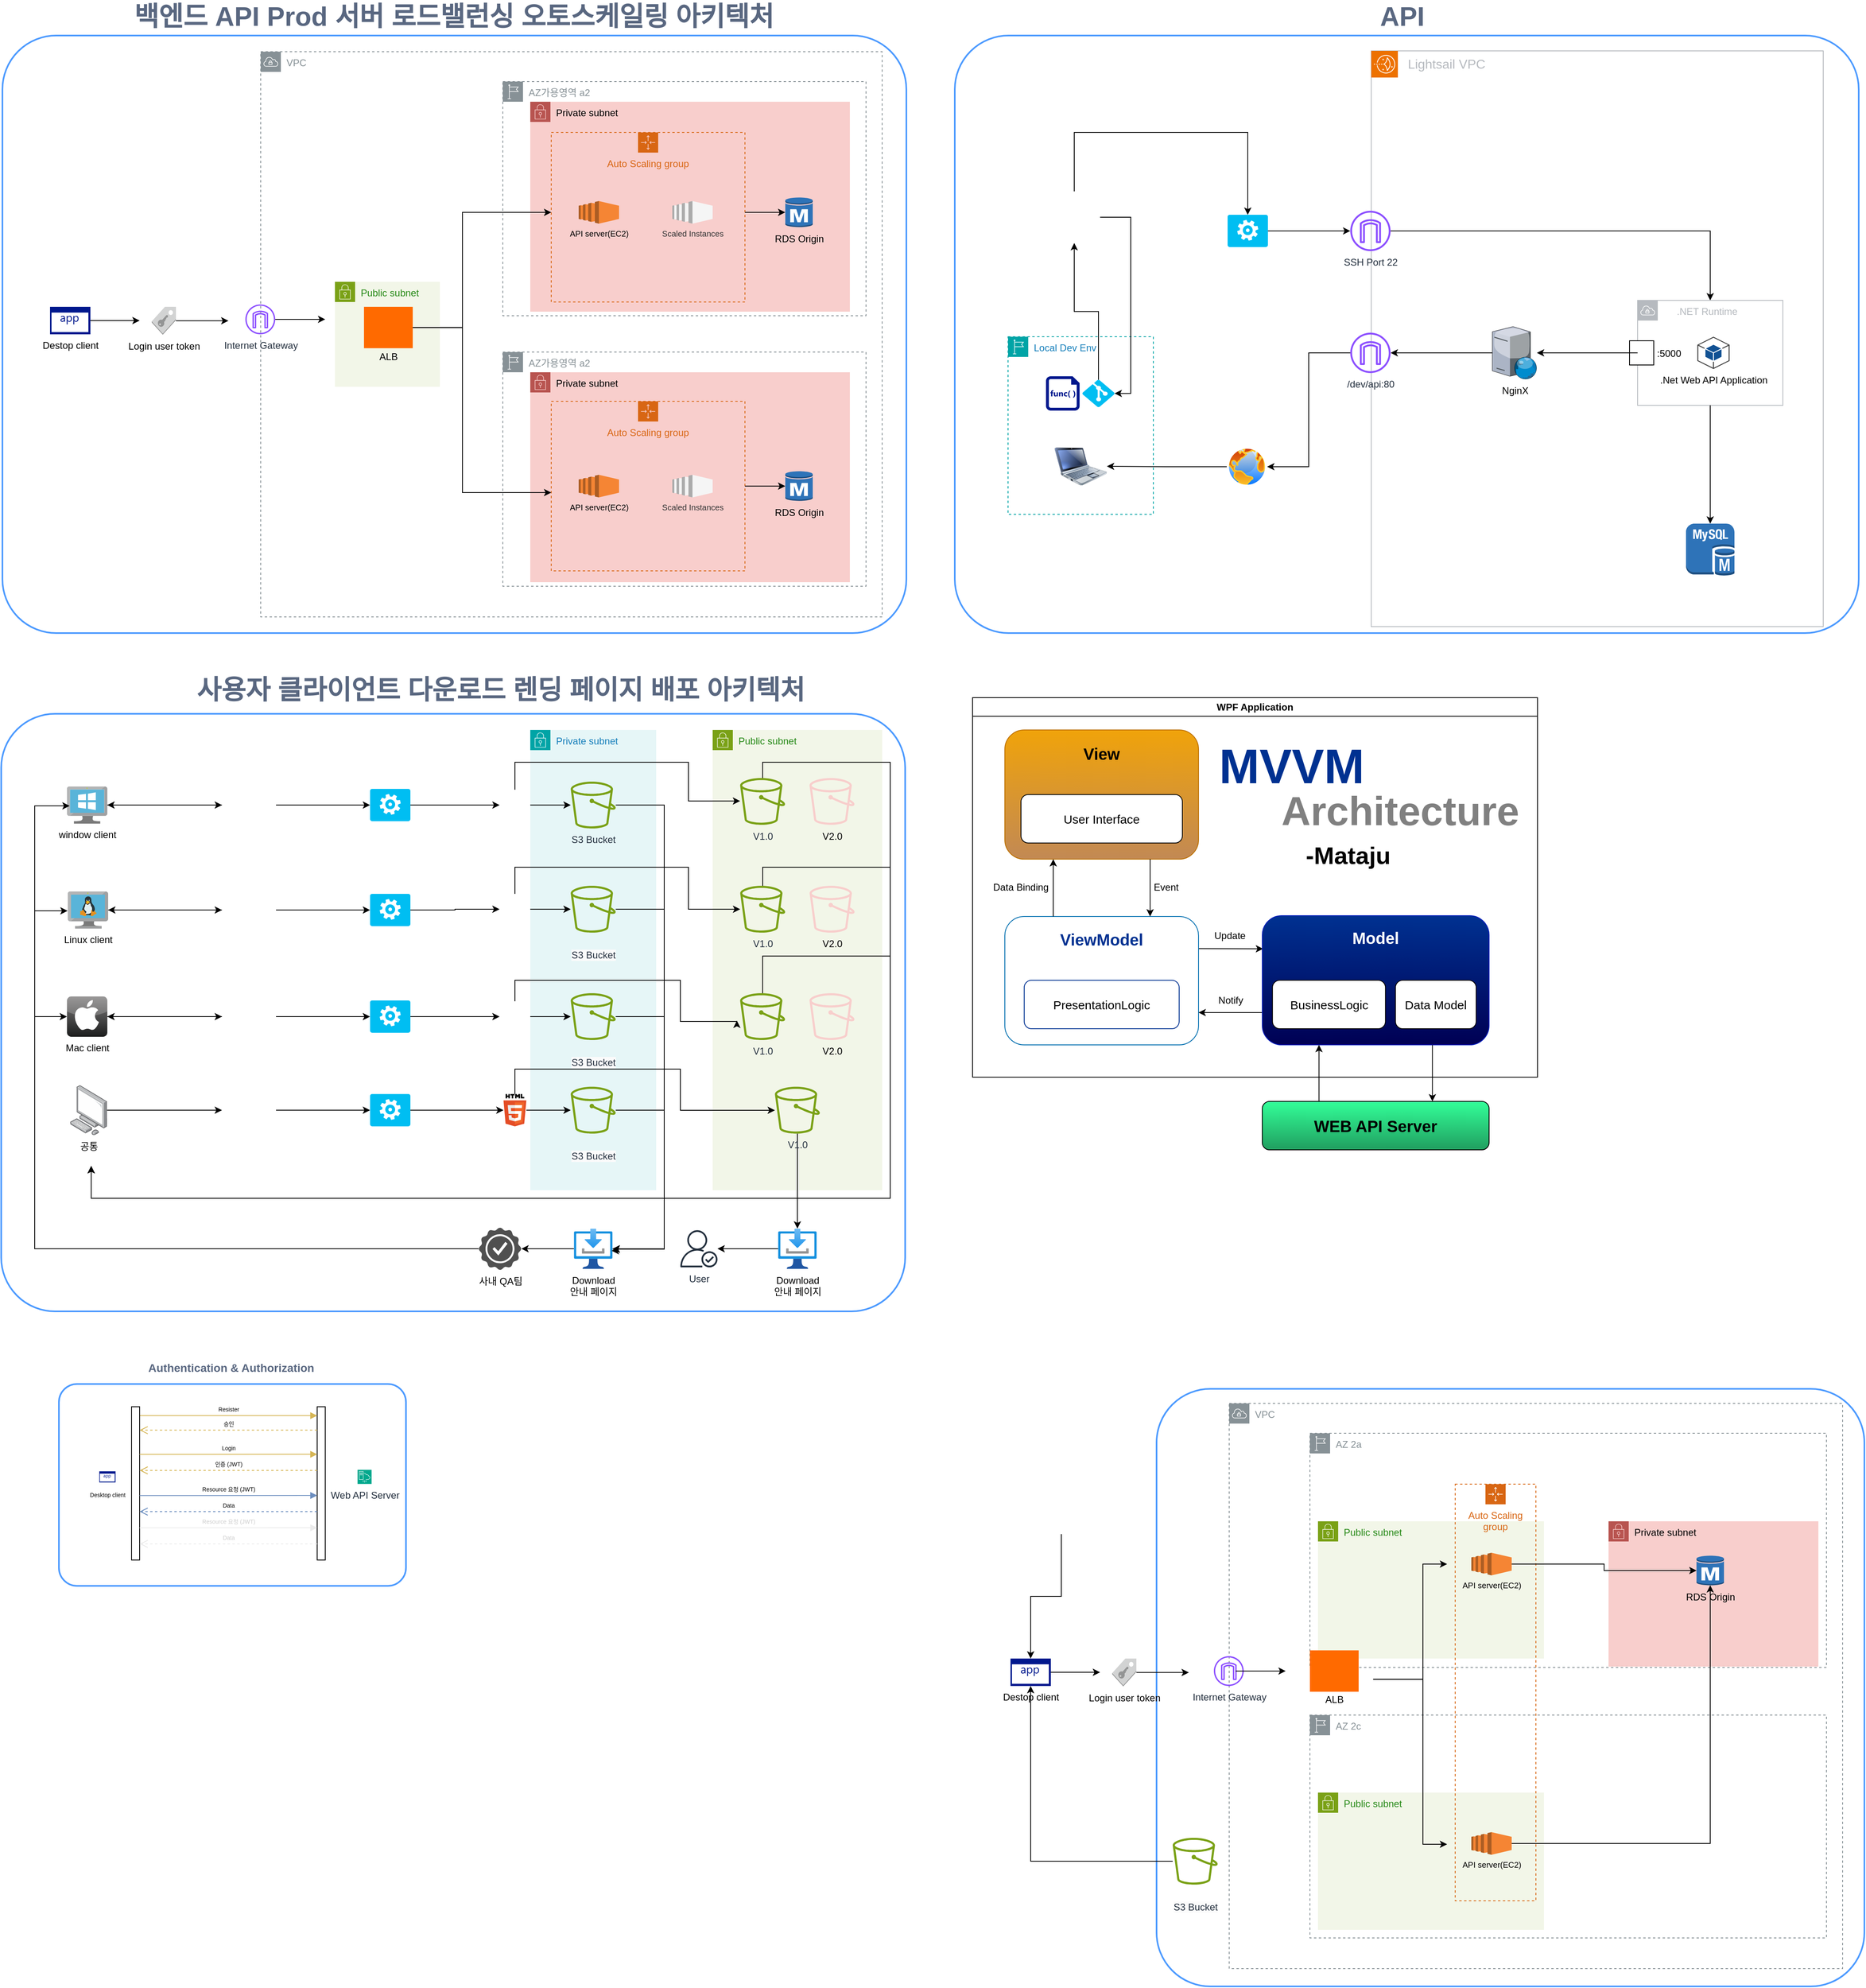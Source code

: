 <mxfile version="25.0.3">
  <diagram name="페이지-1" id="1k0-j0dPdx_pitf_sdkS">
    <mxGraphModel dx="1567" dy="945" grid="0" gridSize="10" guides="1" tooltips="1" connect="1" arrows="1" fold="1" page="1" pageScale="1" pageWidth="1169" pageHeight="827" math="0" shadow="0">
      <root>
        <mxCell id="0" />
        <mxCell id="bl2LzJDID7CKvUJ2VzMa-29" style="" parent="0" />
        <mxCell id="UuZQVCZSzkKI01Mqjyhn-28" value="Public subnet" style="points=[[0,0],[0.25,0],[0.5,0],[0.75,0],[1,0],[1,0.25],[1,0.5],[1,0.75],[1,1],[0.75,1],[0.5,1],[0.25,1],[0,1],[0,0.75],[0,0.5],[0,0.25]];outlineConnect=0;gradientColor=none;html=1;whiteSpace=wrap;fontSize=12;fontStyle=0;container=1;pointerEvents=0;collapsible=0;recursiveResize=0;shape=mxgraph.aws4.group;grIcon=mxgraph.aws4.group_security_group;grStroke=0;strokeColor=#7AA116;fillColor=#F2F6E8;verticalAlign=top;align=left;spacingLeft=30;fontColor=#248814;dashed=0;" parent="bl2LzJDID7CKvUJ2VzMa-29" vertex="1">
          <mxGeometry x="1650" y="2236" width="280" height="170" as="geometry" />
        </mxCell>
        <mxCell id="UuZQVCZSzkKI01Mqjyhn-27" value="Public subnet" style="points=[[0,0],[0.25,0],[0.5,0],[0.75,0],[1,0],[1,0.25],[1,0.5],[1,0.75],[1,1],[0.75,1],[0.5,1],[0.25,1],[0,1],[0,0.75],[0,0.5],[0,0.25]];outlineConnect=0;gradientColor=none;html=1;whiteSpace=wrap;fontSize=12;fontStyle=0;container=1;pointerEvents=0;collapsible=0;recursiveResize=0;shape=mxgraph.aws4.group;grIcon=mxgraph.aws4.group_security_group;grStroke=0;strokeColor=#7AA116;fillColor=#F2F6E8;verticalAlign=top;align=left;spacingLeft=30;fontColor=#248814;dashed=0;" parent="bl2LzJDID7CKvUJ2VzMa-29" vertex="1">
          <mxGeometry x="1650" y="1900" width="280" height="170" as="geometry" />
        </mxCell>
        <mxCell id="xvKqIbw96GqFToLOWjSm-136" value="" style="rounded=1;arcSize=9;align=left;spacingLeft=5;strokeColor=#4C9AFF;html=1;strokeWidth=2;fontSize=12;fillColor=none;movable=0;resizable=0;rotatable=0;deletable=0;editable=0;locked=1;connectable=0;" parent="bl2LzJDID7CKvUJ2VzMa-29" vertex="1">
          <mxGeometry x="1200" y="60" width="1120" height="740" as="geometry" />
        </mxCell>
        <mxCell id="xvKqIbw96GqFToLOWjSm-106" value="&lt;font style=&quot;font-size: 16px;&quot;&gt;&amp;nbsp; &amp;nbsp;Lightsail VPC&lt;/font&gt;" style="sketch=0;outlineConnect=0;gradientColor=none;html=1;whiteSpace=wrap;fontSize=12;fontStyle=0;shape=mxgraph.aws4.group;grIcon=mxgraph.aws4.group_vpc;strokeColor=#B6BABF;fillColor=none;verticalAlign=top;align=left;spacingLeft=30;fontColor=#B6BABF;dashed=0;" parent="bl2LzJDID7CKvUJ2VzMa-29" vertex="1">
          <mxGeometry x="1716" y="79" width="560" height="713" as="geometry" />
        </mxCell>
        <mxCell id="-sPoOlOqM3EWKsqca_SR-43" value="Public subnet" style="points=[[0,0],[0.25,0],[0.5,0],[0.75,0],[1,0],[1,0.25],[1,0.5],[1,0.75],[1,1],[0.75,1],[0.5,1],[0.25,1],[0,1],[0,0.75],[0,0.5],[0,0.25]];outlineConnect=0;gradientColor=none;html=1;whiteSpace=wrap;fontSize=12;fontStyle=0;container=1;pointerEvents=0;collapsible=0;recursiveResize=0;shape=mxgraph.aws4.group;grIcon=mxgraph.aws4.group_security_group;grStroke=0;strokeColor=#7AA116;fillColor=#F2F6E8;verticalAlign=top;align=left;spacingLeft=30;fontColor=#248814;dashed=0;" parent="bl2LzJDID7CKvUJ2VzMa-29" vertex="1">
          <mxGeometry x="900" y="920" width="210" height="570" as="geometry" />
        </mxCell>
        <mxCell id="-sPoOlOqM3EWKsqca_SR-78" style="edgeStyle=orthogonalEdgeStyle;rounded=0;orthogonalLoop=1;jettySize=auto;html=1;" parent="-sPoOlOqM3EWKsqca_SR-43" source="-sPoOlOqM3EWKsqca_SR-50" edge="1">
          <mxGeometry relative="1" as="geometry">
            <mxPoint x="-770" y="540" as="targetPoint" />
            <Array as="points">
              <mxPoint x="62" y="280" />
              <mxPoint x="220" y="280" />
              <mxPoint x="220" y="580" />
              <mxPoint x="-770" y="580" />
            </Array>
          </mxGeometry>
        </mxCell>
        <mxCell id="-sPoOlOqM3EWKsqca_SR-50" value="V1.0" style="sketch=0;outlineConnect=0;fontColor=#232F3E;gradientColor=none;fillColor=#7AA116;strokeColor=none;dashed=0;verticalLabelPosition=bottom;verticalAlign=top;align=center;html=1;fontSize=12;fontStyle=0;aspect=fixed;pointerEvents=1;shape=mxgraph.aws4.bucket;" parent="-sPoOlOqM3EWKsqca_SR-43" vertex="1">
          <mxGeometry x="34" y="326" width="55.77" height="58" as="geometry" />
        </mxCell>
        <mxCell id="-sPoOlOqM3EWKsqca_SR-51" value="V2.0" style="sketch=0;outlineConnect=0;fillColor=#f8cecc;strokeColor=#b85450;dashed=0;verticalLabelPosition=bottom;verticalAlign=top;align=center;html=1;fontSize=12;fontStyle=0;aspect=fixed;pointerEvents=1;shape=mxgraph.aws4.bucket;" parent="-sPoOlOqM3EWKsqca_SR-43" vertex="1">
          <mxGeometry x="120" y="326" width="55.77" height="58" as="geometry" />
        </mxCell>
        <mxCell id="-sPoOlOqM3EWKsqca_SR-30" value="Private subnet&amp;nbsp;" style="points=[[0,0],[0.25,0],[0.5,0],[0.75,0],[1,0],[1,0.25],[1,0.5],[1,0.75],[1,1],[0.75,1],[0.5,1],[0.25,1],[0,1],[0,0.75],[0,0.5],[0,0.25]];outlineConnect=0;gradientColor=none;html=1;whiteSpace=wrap;fontSize=12;fontStyle=0;container=1;pointerEvents=0;collapsible=0;recursiveResize=0;shape=mxgraph.aws4.group;grIcon=mxgraph.aws4.group_security_group;grStroke=0;strokeColor=#00A4A6;fillColor=#E6F6F7;verticalAlign=top;align=left;spacingLeft=30;fontColor=#147EBA;dashed=0;" parent="bl2LzJDID7CKvUJ2VzMa-29" vertex="1">
          <mxGeometry x="674" y="920" width="156" height="570" as="geometry" />
        </mxCell>
        <mxCell id="-sPoOlOqM3EWKsqca_SR-31" value="S3 Bucket" style="sketch=0;outlineConnect=0;fontColor=#232F3E;gradientColor=none;fillColor=#7AA116;strokeColor=none;dashed=0;verticalLabelPosition=bottom;verticalAlign=top;align=center;html=1;fontSize=12;fontStyle=0;aspect=fixed;pointerEvents=1;shape=mxgraph.aws4.bucket;" parent="-sPoOlOqM3EWKsqca_SR-30" vertex="1">
          <mxGeometry x="50.12" y="64" width="55.77" height="58" as="geometry" />
        </mxCell>
        <mxCell id="-sPoOlOqM3EWKsqca_SR-32" value="&#xa;&lt;span style=&quot;color: rgb(35, 47, 62); font-family: Helvetica; font-size: 12px; font-style: normal; font-variant-ligatures: normal; font-variant-caps: normal; font-weight: 400; letter-spacing: normal; orphans: 2; text-align: center; text-indent: 0px; text-transform: none; widows: 2; word-spacing: 0px; -webkit-text-stroke-width: 0px; white-space: nowrap; background-color: rgb(251, 251, 251); text-decoration-thickness: initial; text-decoration-style: initial; text-decoration-color: initial; display: inline !important; float: none;&quot;&gt;S3 Bucket&lt;/span&gt;&#xa;&#xa;" style="sketch=0;outlineConnect=0;fontColor=#232F3E;gradientColor=none;fillColor=#7AA116;strokeColor=none;dashed=0;verticalLabelPosition=bottom;verticalAlign=top;align=center;html=1;fontSize=12;fontStyle=0;aspect=fixed;pointerEvents=1;shape=mxgraph.aws4.bucket;" parent="-sPoOlOqM3EWKsqca_SR-30" vertex="1">
          <mxGeometry x="50.12" y="193" width="55.77" height="58" as="geometry" />
        </mxCell>
        <mxCell id="-sPoOlOqM3EWKsqca_SR-33" value="&#xa;&lt;span style=&quot;color: rgb(35, 47, 62); font-family: Helvetica; font-size: 12px; font-style: normal; font-variant-ligatures: normal; font-variant-caps: normal; font-weight: 400; letter-spacing: normal; orphans: 2; text-align: center; text-indent: 0px; text-transform: none; widows: 2; word-spacing: 0px; -webkit-text-stroke-width: 0px; white-space: nowrap; background-color: rgb(251, 251, 251); text-decoration-thickness: initial; text-decoration-style: initial; text-decoration-color: initial; display: inline !important; float: none;&quot;&gt;S3 Bucket&lt;/span&gt;&#xa;&#xa;" style="sketch=0;outlineConnect=0;fontColor=#232F3E;gradientColor=none;fillColor=#7AA116;strokeColor=none;dashed=0;verticalLabelPosition=bottom;verticalAlign=top;align=center;html=1;fontSize=12;fontStyle=0;aspect=fixed;pointerEvents=1;shape=mxgraph.aws4.bucket;" parent="-sPoOlOqM3EWKsqca_SR-30" vertex="1">
          <mxGeometry x="50.12" y="326" width="55.77" height="58" as="geometry" />
        </mxCell>
        <mxCell id="bl2LzJDID7CKvUJ2VzMa-30" value="" style="rounded=1;arcSize=9;align=left;spacingLeft=5;strokeColor=#4C9AFF;html=1;strokeWidth=2;fontSize=12;fillColor=none;movable=1;resizable=1;rotatable=1;deletable=1;editable=1;locked=0;connectable=1;" parent="bl2LzJDID7CKvUJ2VzMa-29" vertex="1">
          <mxGeometry x="20" y="60" width="1120" height="740" as="geometry" />
        </mxCell>
        <mxCell id="bl2LzJDID7CKvUJ2VzMa-31" value="&lt;font style=&quot;font-size: 33px;&quot;&gt;백엔드 API&amp;nbsp;Prod&amp;nbsp;서버 로드밸런싱 오토스케일링 아키텍처&lt;/font&gt;" style="fillColor=none;strokeColor=none;html=1;fontSize=12;fontStyle=0;align=center;fontColor=#596780;fontStyle=1;fontSize=11" parent="bl2LzJDID7CKvUJ2VzMa-29" vertex="1">
          <mxGeometry x="47" y="26" width="1063" height="20" as="geometry" />
        </mxCell>
        <mxCell id="bl2LzJDID7CKvUJ2VzMa-32" value="AZ가용영역 a2" style="sketch=0;outlineConnect=0;gradientColor=none;html=1;whiteSpace=wrap;fontSize=12;fontStyle=0;shape=mxgraph.aws4.group;grIcon=mxgraph.aws4.group_region;strokeColor=#879196;fillColor=none;verticalAlign=top;align=left;spacingLeft=30;fontColor=#879196;dashed=1;noLabel=0;" parent="bl2LzJDID7CKvUJ2VzMa-29" vertex="1">
          <mxGeometry x="640" y="117" width="450" height="290" as="geometry" />
        </mxCell>
        <mxCell id="bl2LzJDID7CKvUJ2VzMa-33" value="Private subnet" style="points=[[0,0],[0.25,0],[0.5,0],[0.75,0],[1,0],[1,0.25],[1,0.5],[1,0.75],[1,1],[0.75,1],[0.5,1],[0.25,1],[0,1],[0,0.75],[0,0.5],[0,0.25]];outlineConnect=0;html=1;whiteSpace=wrap;fontSize=12;fontStyle=0;container=1;pointerEvents=0;collapsible=0;recursiveResize=0;shape=mxgraph.aws4.group;grIcon=mxgraph.aws4.group_security_group;grStroke=0;strokeColor=#b85450;fillColor=#f8cecc;verticalAlign=top;align=left;spacingLeft=30;dashed=0;" parent="bl2LzJDID7CKvUJ2VzMa-29" vertex="1">
          <mxGeometry x="674" y="142" width="396" height="260" as="geometry" />
        </mxCell>
        <mxCell id="bl2LzJDID7CKvUJ2VzMa-34" value="Auto Scaling group" style="points=[[0,0],[0.25,0],[0.5,0],[0.75,0],[1,0],[1,0.25],[1,0.5],[1,0.75],[1,1],[0.75,1],[0.5,1],[0.25,1],[0,1],[0,0.75],[0,0.5],[0,0.25]];outlineConnect=0;gradientColor=none;html=1;whiteSpace=wrap;fontSize=12;fontStyle=0;container=1;pointerEvents=0;collapsible=0;recursiveResize=0;shape=mxgraph.aws4.groupCenter;grIcon=mxgraph.aws4.group_auto_scaling_group;grStroke=1;strokeColor=#D86613;fillColor=none;verticalAlign=top;align=center;fontColor=#D86613;dashed=1;spacingTop=25;movable=1;resizable=1;rotatable=1;deletable=1;editable=1;locked=0;connectable=1;" parent="bl2LzJDID7CKvUJ2VzMa-29" vertex="1">
          <mxGeometry x="700" y="180" width="240" height="210" as="geometry" />
        </mxCell>
        <mxCell id="bl2LzJDID7CKvUJ2VzMa-35" value="AZ가용영역 a2" style="sketch=0;outlineConnect=0;gradientColor=none;html=1;whiteSpace=wrap;fontSize=12;fontStyle=0;shape=mxgraph.aws4.group;grIcon=mxgraph.aws4.group_region;strokeColor=#879196;fillColor=none;verticalAlign=top;align=left;spacingLeft=30;fontColor=#879196;dashed=1;noLabel=0;" parent="bl2LzJDID7CKvUJ2VzMa-29" vertex="1">
          <mxGeometry x="640" y="452" width="450" height="290" as="geometry" />
        </mxCell>
        <mxCell id="bl2LzJDID7CKvUJ2VzMa-36" value="Private subnet" style="points=[[0,0],[0.25,0],[0.5,0],[0.75,0],[1,0],[1,0.25],[1,0.5],[1,0.75],[1,1],[0.75,1],[0.5,1],[0.25,1],[0,1],[0,0.75],[0,0.5],[0,0.25]];outlineConnect=0;html=1;whiteSpace=wrap;fontSize=12;fontStyle=0;container=1;pointerEvents=0;collapsible=0;recursiveResize=0;shape=mxgraph.aws4.group;grIcon=mxgraph.aws4.group_security_group;grStroke=0;strokeColor=#b85450;fillColor=#f8cecc;verticalAlign=top;align=left;spacingLeft=30;dashed=0;" parent="bl2LzJDID7CKvUJ2VzMa-29" vertex="1">
          <mxGeometry x="674" y="477" width="396" height="260" as="geometry" />
        </mxCell>
        <mxCell id="bl2LzJDID7CKvUJ2VzMa-37" value="Auto Scaling group" style="points=[[0,0],[0.25,0],[0.5,0],[0.75,0],[1,0],[1,0.25],[1,0.5],[1,0.75],[1,1],[0.75,1],[0.5,1],[0.25,1],[0,1],[0,0.75],[0,0.5],[0,0.25]];outlineConnect=0;gradientColor=none;html=1;whiteSpace=wrap;fontSize=12;fontStyle=0;container=1;pointerEvents=0;collapsible=0;recursiveResize=0;shape=mxgraph.aws4.groupCenter;grIcon=mxgraph.aws4.group_auto_scaling_group;grStroke=1;strokeColor=#D86613;fillColor=none;verticalAlign=top;align=center;fontColor=#D86613;dashed=1;spacingTop=25;movable=1;resizable=1;rotatable=1;deletable=1;editable=1;locked=0;connectable=1;" parent="bl2LzJDID7CKvUJ2VzMa-29" vertex="1">
          <mxGeometry x="700" y="513" width="240" height="210" as="geometry" />
        </mxCell>
        <mxCell id="bl2LzJDID7CKvUJ2VzMa-38" value="VPC" style="sketch=0;outlineConnect=0;gradientColor=none;html=1;whiteSpace=wrap;fontSize=12;fontStyle=0;shape=mxgraph.aws4.group;grIcon=mxgraph.aws4.group_vpc;strokeColor=#879196;fillColor=none;verticalAlign=top;align=left;spacingLeft=30;fontColor=#879196;dashed=1;movable=1;resizable=1;rotatable=1;deletable=1;editable=1;locked=0;connectable=1;" parent="bl2LzJDID7CKvUJ2VzMa-29" vertex="1">
          <mxGeometry x="340" y="80" width="770" height="700" as="geometry" />
        </mxCell>
        <mxCell id="bl2LzJDID7CKvUJ2VzMa-39" value="Public subnet" style="points=[[0,0],[0.25,0],[0.5,0],[0.75,0],[1,0],[1,0.25],[1,0.5],[1,0.75],[1,1],[0.75,1],[0.5,1],[0.25,1],[0,1],[0,0.75],[0,0.5],[0,0.25]];outlineConnect=0;gradientColor=none;html=1;whiteSpace=wrap;fontSize=12;fontStyle=0;container=1;pointerEvents=0;collapsible=0;recursiveResize=0;shape=mxgraph.aws4.group;grIcon=mxgraph.aws4.group_security_group;grStroke=0;strokeColor=#7AA116;fillColor=#F2F6E8;verticalAlign=top;align=left;spacingLeft=30;fontColor=#248814;dashed=0;" parent="bl2LzJDID7CKvUJ2VzMa-29" vertex="1">
          <mxGeometry x="432" y="365" width="130" height="130" as="geometry" />
        </mxCell>
        <mxCell id="-sPoOlOqM3EWKsqca_SR-1" value="" style="rounded=1;arcSize=9;align=left;spacingLeft=5;strokeColor=#4C9AFF;html=1;strokeWidth=2;fontSize=12;fillColor=none;movable=0;resizable=0;rotatable=0;deletable=0;editable=0;locked=1;connectable=0;" parent="bl2LzJDID7CKvUJ2VzMa-29" vertex="1">
          <mxGeometry x="18.5" y="900" width="1120" height="740" as="geometry" />
        </mxCell>
        <mxCell id="-sPoOlOqM3EWKsqca_SR-2" value="&lt;span style=&quot;font-size: 33px;&quot;&gt;사용자 클라이언트 다운로드 렌딩 페이지 배포 아키텍처&lt;/span&gt;" style="fillColor=none;strokeColor=none;html=1;fontSize=12;fontStyle=0;align=center;fontColor=#596780;fontStyle=1;fontSize=11" parent="bl2LzJDID7CKvUJ2VzMa-29" vertex="1">
          <mxGeometry x="105" y="860" width="1063" height="20" as="geometry" />
        </mxCell>
        <mxCell id="-sPoOlOqM3EWKsqca_SR-15" style="edgeStyle=orthogonalEdgeStyle;rounded=0;orthogonalLoop=1;jettySize=auto;html=1;" parent="bl2LzJDID7CKvUJ2VzMa-29" source="-sPoOlOqM3EWKsqca_SR-3" target="-sPoOlOqM3EWKsqca_SR-7" edge="1">
          <mxGeometry relative="1" as="geometry" />
        </mxCell>
        <mxCell id="-sPoOlOqM3EWKsqca_SR-3" value="window client" style="image;sketch=0;aspect=fixed;html=1;points=[];align=center;fontSize=12;image=img/lib/mscae/VirtualMachineWindows.svg;" parent="bl2LzJDID7CKvUJ2VzMa-29" vertex="1">
          <mxGeometry x="100" y="990" width="50" height="46" as="geometry" />
        </mxCell>
        <mxCell id="-sPoOlOqM3EWKsqca_SR-18" style="edgeStyle=orthogonalEdgeStyle;rounded=0;orthogonalLoop=1;jettySize=auto;html=1;" parent="bl2LzJDID7CKvUJ2VzMa-29" source="-sPoOlOqM3EWKsqca_SR-4" target="-sPoOlOqM3EWKsqca_SR-8" edge="1">
          <mxGeometry relative="1" as="geometry" />
        </mxCell>
        <mxCell id="-sPoOlOqM3EWKsqca_SR-4" value="Linux client" style="image;sketch=0;aspect=fixed;html=1;points=[];align=center;fontSize=12;image=img/lib/mscae/VM_Linux.svg;" parent="bl2LzJDID7CKvUJ2VzMa-29" vertex="1">
          <mxGeometry x="101" y="1120" width="50" height="46" as="geometry" />
        </mxCell>
        <mxCell id="-sPoOlOqM3EWKsqca_SR-21" style="edgeStyle=orthogonalEdgeStyle;rounded=0;orthogonalLoop=1;jettySize=auto;html=1;" parent="bl2LzJDID7CKvUJ2VzMa-29" source="-sPoOlOqM3EWKsqca_SR-5" target="-sPoOlOqM3EWKsqca_SR-9" edge="1">
          <mxGeometry relative="1" as="geometry" />
        </mxCell>
        <mxCell id="-sPoOlOqM3EWKsqca_SR-5" value="Mac client" style="dashed=0;outlineConnect=0;html=1;align=center;labelPosition=center;verticalLabelPosition=bottom;verticalAlign=top;shape=mxgraph.webicons.apple;fillColor=#807E7E;gradientColor=#1B1C1C" parent="bl2LzJDID7CKvUJ2VzMa-29" vertex="1">
          <mxGeometry x="100" y="1250" width="50" height="50" as="geometry" />
        </mxCell>
        <mxCell id="-sPoOlOqM3EWKsqca_SR-16" style="edgeStyle=orthogonalEdgeStyle;rounded=0;orthogonalLoop=1;jettySize=auto;html=1;" parent="bl2LzJDID7CKvUJ2VzMa-29" source="-sPoOlOqM3EWKsqca_SR-7" edge="1">
          <mxGeometry relative="1" as="geometry">
            <mxPoint x="150" y="1013" as="targetPoint" />
          </mxGeometry>
        </mxCell>
        <mxCell id="-sPoOlOqM3EWKsqca_SR-7" value="" style="shape=image;html=1;verticalAlign=top;verticalLabelPosition=bottom;labelBackgroundColor=#ffffff;imageAspect=0;aspect=fixed;image=https://cdn4.iconfinder.com/data/icons/ionicons/512/icon-social-github-128.png" parent="bl2LzJDID7CKvUJ2VzMa-29" vertex="1">
          <mxGeometry x="292" y="979.5" width="67" height="67" as="geometry" />
        </mxCell>
        <mxCell id="-sPoOlOqM3EWKsqca_SR-20" style="edgeStyle=orthogonalEdgeStyle;rounded=0;orthogonalLoop=1;jettySize=auto;html=1;" parent="bl2LzJDID7CKvUJ2VzMa-29" source="-sPoOlOqM3EWKsqca_SR-8" target="-sPoOlOqM3EWKsqca_SR-4" edge="1">
          <mxGeometry relative="1" as="geometry" />
        </mxCell>
        <mxCell id="-sPoOlOqM3EWKsqca_SR-8" value="" style="shape=image;html=1;verticalAlign=top;verticalLabelPosition=bottom;labelBackgroundColor=#ffffff;imageAspect=0;aspect=fixed;image=https://cdn4.iconfinder.com/data/icons/ionicons/512/icon-social-github-128.png" parent="bl2LzJDID7CKvUJ2VzMa-29" vertex="1">
          <mxGeometry x="292" y="1109.5" width="67" height="67" as="geometry" />
        </mxCell>
        <mxCell id="-sPoOlOqM3EWKsqca_SR-22" style="edgeStyle=orthogonalEdgeStyle;rounded=0;orthogonalLoop=1;jettySize=auto;html=1;" parent="bl2LzJDID7CKvUJ2VzMa-29" source="-sPoOlOqM3EWKsqca_SR-9" target="-sPoOlOqM3EWKsqca_SR-5" edge="1">
          <mxGeometry relative="1" as="geometry" />
        </mxCell>
        <mxCell id="-sPoOlOqM3EWKsqca_SR-9" value="" style="shape=image;html=1;verticalAlign=top;verticalLabelPosition=bottom;labelBackgroundColor=#ffffff;imageAspect=0;aspect=fixed;image=https://cdn4.iconfinder.com/data/icons/ionicons/512/icon-social-github-128.png" parent="bl2LzJDID7CKvUJ2VzMa-29" vertex="1">
          <mxGeometry x="292" y="1241.5" width="67" height="67" as="geometry" />
        </mxCell>
        <mxCell id="-sPoOlOqM3EWKsqca_SR-34" style="edgeStyle=orthogonalEdgeStyle;rounded=0;orthogonalLoop=1;jettySize=auto;html=1;" parent="bl2LzJDID7CKvUJ2VzMa-29" source="-sPoOlOqM3EWKsqca_SR-37" target="-sPoOlOqM3EWKsqca_SR-31" edge="1">
          <mxGeometry relative="1" as="geometry" />
        </mxCell>
        <mxCell id="-sPoOlOqM3EWKsqca_SR-24" value="" style="verticalLabelPosition=bottom;html=1;verticalAlign=top;align=center;strokeColor=none;fillColor=#00BEF2;shape=mxgraph.azure.worker_role;" parent="bl2LzJDID7CKvUJ2VzMa-29" vertex="1">
          <mxGeometry x="475.5" y="993" width="50" height="40" as="geometry" />
        </mxCell>
        <mxCell id="-sPoOlOqM3EWKsqca_SR-25" style="edgeStyle=orthogonalEdgeStyle;rounded=0;orthogonalLoop=1;jettySize=auto;html=1;entryX=0;entryY=0.5;entryDx=0;entryDy=0;entryPerimeter=0;" parent="bl2LzJDID7CKvUJ2VzMa-29" source="-sPoOlOqM3EWKsqca_SR-7" target="-sPoOlOqM3EWKsqca_SR-24" edge="1">
          <mxGeometry relative="1" as="geometry" />
        </mxCell>
        <mxCell id="-sPoOlOqM3EWKsqca_SR-35" style="edgeStyle=orthogonalEdgeStyle;rounded=0;orthogonalLoop=1;jettySize=auto;html=1;" parent="bl2LzJDID7CKvUJ2VzMa-29" source="-sPoOlOqM3EWKsqca_SR-39" target="-sPoOlOqM3EWKsqca_SR-32" edge="1">
          <mxGeometry relative="1" as="geometry" />
        </mxCell>
        <mxCell id="-sPoOlOqM3EWKsqca_SR-26" value="" style="verticalLabelPosition=bottom;html=1;verticalAlign=top;align=center;strokeColor=none;fillColor=#00BEF2;shape=mxgraph.azure.worker_role;" parent="bl2LzJDID7CKvUJ2VzMa-29" vertex="1">
          <mxGeometry x="475.5" y="1123" width="50" height="40" as="geometry" />
        </mxCell>
        <mxCell id="-sPoOlOqM3EWKsqca_SR-36" style="edgeStyle=orthogonalEdgeStyle;rounded=0;orthogonalLoop=1;jettySize=auto;html=1;" parent="bl2LzJDID7CKvUJ2VzMa-29" source="-sPoOlOqM3EWKsqca_SR-41" target="-sPoOlOqM3EWKsqca_SR-33" edge="1">
          <mxGeometry relative="1" as="geometry" />
        </mxCell>
        <mxCell id="-sPoOlOqM3EWKsqca_SR-27" value="" style="verticalLabelPosition=bottom;html=1;verticalAlign=top;align=center;strokeColor=none;fillColor=#00BEF2;shape=mxgraph.azure.worker_role;" parent="bl2LzJDID7CKvUJ2VzMa-29" vertex="1">
          <mxGeometry x="475.5" y="1255" width="50" height="40" as="geometry" />
        </mxCell>
        <mxCell id="-sPoOlOqM3EWKsqca_SR-28" style="edgeStyle=orthogonalEdgeStyle;rounded=0;orthogonalLoop=1;jettySize=auto;html=1;entryX=0;entryY=0.5;entryDx=0;entryDy=0;entryPerimeter=0;" parent="bl2LzJDID7CKvUJ2VzMa-29" source="-sPoOlOqM3EWKsqca_SR-8" target="-sPoOlOqM3EWKsqca_SR-26" edge="1">
          <mxGeometry relative="1" as="geometry" />
        </mxCell>
        <mxCell id="-sPoOlOqM3EWKsqca_SR-29" style="edgeStyle=orthogonalEdgeStyle;rounded=0;orthogonalLoop=1;jettySize=auto;html=1;entryX=0;entryY=0.5;entryDx=0;entryDy=0;entryPerimeter=0;" parent="bl2LzJDID7CKvUJ2VzMa-29" source="-sPoOlOqM3EWKsqca_SR-9" target="-sPoOlOqM3EWKsqca_SR-27" edge="1">
          <mxGeometry relative="1" as="geometry" />
        </mxCell>
        <mxCell id="-sPoOlOqM3EWKsqca_SR-38" value="" style="edgeStyle=orthogonalEdgeStyle;rounded=0;orthogonalLoop=1;jettySize=auto;html=1;" parent="bl2LzJDID7CKvUJ2VzMa-29" source="-sPoOlOqM3EWKsqca_SR-24" target="-sPoOlOqM3EWKsqca_SR-37" edge="1">
          <mxGeometry relative="1" as="geometry">
            <mxPoint x="585" y="1013" as="sourcePoint" />
            <mxPoint x="724" y="1013" as="targetPoint" />
          </mxGeometry>
        </mxCell>
        <mxCell id="-sPoOlOqM3EWKsqca_SR-52" style="edgeStyle=orthogonalEdgeStyle;rounded=0;orthogonalLoop=1;jettySize=auto;html=1;" parent="bl2LzJDID7CKvUJ2VzMa-29" source="-sPoOlOqM3EWKsqca_SR-37" target="-sPoOlOqM3EWKsqca_SR-46" edge="1">
          <mxGeometry relative="1" as="geometry">
            <Array as="points">
              <mxPoint x="655" y="960" />
              <mxPoint x="870" y="960" />
              <mxPoint x="870" y="1008" />
            </Array>
          </mxGeometry>
        </mxCell>
        <mxCell id="-sPoOlOqM3EWKsqca_SR-37" value="" style="shape=image;html=1;verticalAlign=top;verticalLabelPosition=bottom;labelBackgroundColor=#ffffff;imageAspect=0;aspect=fixed;image=https://cdn0.iconfinder.com/data/icons/evericons-24px-vol-1/24/folder-zip-128.png" parent="bl2LzJDID7CKvUJ2VzMa-29" vertex="1">
          <mxGeometry x="636" y="994" width="38" height="38" as="geometry" />
        </mxCell>
        <mxCell id="-sPoOlOqM3EWKsqca_SR-40" value="" style="edgeStyle=orthogonalEdgeStyle;rounded=0;orthogonalLoop=1;jettySize=auto;html=1;" parent="bl2LzJDID7CKvUJ2VzMa-29" source="-sPoOlOqM3EWKsqca_SR-26" target="-sPoOlOqM3EWKsqca_SR-39" edge="1">
          <mxGeometry relative="1" as="geometry">
            <mxPoint x="585" y="1143" as="sourcePoint" />
            <mxPoint x="724" y="1143" as="targetPoint" />
          </mxGeometry>
        </mxCell>
        <mxCell id="-sPoOlOqM3EWKsqca_SR-53" style="edgeStyle=orthogonalEdgeStyle;rounded=0;orthogonalLoop=1;jettySize=auto;html=1;" parent="bl2LzJDID7CKvUJ2VzMa-29" source="-sPoOlOqM3EWKsqca_SR-39" target="-sPoOlOqM3EWKsqca_SR-48" edge="1">
          <mxGeometry relative="1" as="geometry">
            <Array as="points">
              <mxPoint x="655" y="1090" />
              <mxPoint x="870" y="1090" />
              <mxPoint x="870" y="1142" />
            </Array>
          </mxGeometry>
        </mxCell>
        <mxCell id="-sPoOlOqM3EWKsqca_SR-39" value="" style="shape=image;html=1;verticalAlign=top;verticalLabelPosition=bottom;labelBackgroundColor=#ffffff;imageAspect=0;aspect=fixed;image=https://cdn0.iconfinder.com/data/icons/evericons-24px-vol-1/24/folder-zip-128.png" parent="bl2LzJDID7CKvUJ2VzMa-29" vertex="1">
          <mxGeometry x="636" y="1123" width="38" height="38" as="geometry" />
        </mxCell>
        <mxCell id="-sPoOlOqM3EWKsqca_SR-42" value="" style="edgeStyle=orthogonalEdgeStyle;rounded=0;orthogonalLoop=1;jettySize=auto;html=1;" parent="bl2LzJDID7CKvUJ2VzMa-29" source="-sPoOlOqM3EWKsqca_SR-27" target="-sPoOlOqM3EWKsqca_SR-41" edge="1">
          <mxGeometry relative="1" as="geometry">
            <mxPoint x="585" y="1275" as="sourcePoint" />
            <mxPoint x="724" y="1275" as="targetPoint" />
          </mxGeometry>
        </mxCell>
        <mxCell id="-sPoOlOqM3EWKsqca_SR-54" value="" style="edgeStyle=orthogonalEdgeStyle;rounded=0;orthogonalLoop=1;jettySize=auto;html=1;" parent="bl2LzJDID7CKvUJ2VzMa-29" source="-sPoOlOqM3EWKsqca_SR-41" edge="1">
          <mxGeometry relative="1" as="geometry">
            <mxPoint x="930" y="1280" as="targetPoint" />
            <Array as="points">
              <mxPoint x="655" y="1230" />
              <mxPoint x="860" y="1230" />
              <mxPoint x="860" y="1281" />
              <mxPoint x="930" y="1281" />
            </Array>
          </mxGeometry>
        </mxCell>
        <mxCell id="-sPoOlOqM3EWKsqca_SR-41" value="" style="shape=image;html=1;verticalAlign=top;verticalLabelPosition=bottom;labelBackgroundColor=#ffffff;imageAspect=0;aspect=fixed;image=https://cdn0.iconfinder.com/data/icons/evericons-24px-vol-1/24/folder-zip-128.png" parent="bl2LzJDID7CKvUJ2VzMa-29" vertex="1">
          <mxGeometry x="636" y="1256" width="38" height="38" as="geometry" />
        </mxCell>
        <mxCell id="-sPoOlOqM3EWKsqca_SR-76" style="edgeStyle=orthogonalEdgeStyle;rounded=0;orthogonalLoop=1;jettySize=auto;html=1;" parent="bl2LzJDID7CKvUJ2VzMa-29" source="-sPoOlOqM3EWKsqca_SR-46" edge="1">
          <mxGeometry relative="1" as="geometry">
            <mxPoint x="130" y="1460" as="targetPoint" />
            <Array as="points">
              <mxPoint x="962" y="960" />
              <mxPoint x="1120" y="960" />
              <mxPoint x="1120" y="1500" />
              <mxPoint x="130" y="1500" />
            </Array>
          </mxGeometry>
        </mxCell>
        <mxCell id="-sPoOlOqM3EWKsqca_SR-46" value="V1.0" style="sketch=0;outlineConnect=0;fontColor=#232F3E;gradientColor=none;fillColor=#7AA116;strokeColor=none;dashed=0;verticalLabelPosition=bottom;verticalAlign=top;align=center;html=1;fontSize=12;fontStyle=0;aspect=fixed;pointerEvents=1;shape=mxgraph.aws4.bucket;" parent="bl2LzJDID7CKvUJ2VzMa-29" vertex="1">
          <mxGeometry x="934" y="979.5" width="55.77" height="58" as="geometry" />
        </mxCell>
        <mxCell id="-sPoOlOqM3EWKsqca_SR-47" value="V2.0" style="sketch=0;outlineConnect=0;fillColor=#f8cecc;strokeColor=#b85450;dashed=0;verticalLabelPosition=bottom;verticalAlign=top;align=center;html=1;fontSize=12;fontStyle=0;aspect=fixed;pointerEvents=1;shape=mxgraph.aws4.bucket;" parent="bl2LzJDID7CKvUJ2VzMa-29" vertex="1">
          <mxGeometry x="1020" y="979.5" width="55.77" height="58" as="geometry" />
        </mxCell>
        <mxCell id="-sPoOlOqM3EWKsqca_SR-77" style="edgeStyle=orthogonalEdgeStyle;rounded=0;orthogonalLoop=1;jettySize=auto;html=1;" parent="bl2LzJDID7CKvUJ2VzMa-29" source="-sPoOlOqM3EWKsqca_SR-48" edge="1">
          <mxGeometry relative="1" as="geometry">
            <mxPoint x="130" y="1460" as="targetPoint" />
            <Array as="points">
              <mxPoint x="962" y="1090" />
              <mxPoint x="1120" y="1090" />
              <mxPoint x="1120" y="1500" />
              <mxPoint x="130" y="1500" />
            </Array>
          </mxGeometry>
        </mxCell>
        <mxCell id="-sPoOlOqM3EWKsqca_SR-48" value="V1.0" style="sketch=0;outlineConnect=0;fontColor=#232F3E;gradientColor=none;fillColor=#7AA116;strokeColor=none;dashed=0;verticalLabelPosition=bottom;verticalAlign=top;align=center;html=1;fontSize=12;fontStyle=0;aspect=fixed;pointerEvents=1;shape=mxgraph.aws4.bucket;" parent="bl2LzJDID7CKvUJ2VzMa-29" vertex="1">
          <mxGeometry x="934.12" y="1113" width="55.77" height="58" as="geometry" />
        </mxCell>
        <mxCell id="-sPoOlOqM3EWKsqca_SR-49" value="V2.0" style="sketch=0;outlineConnect=0;fillColor=#f8cecc;strokeColor=#b85450;dashed=0;verticalLabelPosition=bottom;verticalAlign=top;align=center;html=1;fontSize=12;fontStyle=0;aspect=fixed;pointerEvents=1;shape=mxgraph.aws4.bucket;" parent="bl2LzJDID7CKvUJ2VzMa-29" vertex="1">
          <mxGeometry x="1020.12" y="1113" width="55.77" height="58" as="geometry" />
        </mxCell>
        <mxCell id="-sPoOlOqM3EWKsqca_SR-65" style="edgeStyle=orthogonalEdgeStyle;rounded=0;orthogonalLoop=1;jettySize=auto;html=1;" parent="bl2LzJDID7CKvUJ2VzMa-29" source="-sPoOlOqM3EWKsqca_SR-59" target="-sPoOlOqM3EWKsqca_SR-63" edge="1">
          <mxGeometry relative="1" as="geometry" />
        </mxCell>
        <mxCell id="-sPoOlOqM3EWKsqca_SR-59" value="공통" style="image;points=[];aspect=fixed;html=1;align=center;shadow=0;dashed=0;image=img/lib/allied_telesis/computer_and_terminals/Personal_Computer.svg;" parent="bl2LzJDID7CKvUJ2VzMa-29" vertex="1">
          <mxGeometry x="104" y="1360" width="45.6" height="61.8" as="geometry" />
        </mxCell>
        <mxCell id="-sPoOlOqM3EWKsqca_SR-63" value="" style="shape=image;html=1;verticalAlign=top;verticalLabelPosition=bottom;labelBackgroundColor=#ffffff;imageAspect=0;aspect=fixed;image=https://cdn4.iconfinder.com/data/icons/ionicons/512/icon-social-github-128.png" parent="bl2LzJDID7CKvUJ2VzMa-29" vertex="1">
          <mxGeometry x="292" y="1357.4" width="67" height="67" as="geometry" />
        </mxCell>
        <mxCell id="-sPoOlOqM3EWKsqca_SR-69" style="edgeStyle=orthogonalEdgeStyle;rounded=0;orthogonalLoop=1;jettySize=auto;html=1;" parent="bl2LzJDID7CKvUJ2VzMa-29" source="-sPoOlOqM3EWKsqca_SR-64" target="-sPoOlOqM3EWKsqca_SR-68" edge="1">
          <mxGeometry relative="1" as="geometry" />
        </mxCell>
        <mxCell id="-sPoOlOqM3EWKsqca_SR-64" value="" style="verticalLabelPosition=bottom;html=1;verticalAlign=top;align=center;strokeColor=none;fillColor=#00BEF2;shape=mxgraph.azure.worker_role;" parent="bl2LzJDID7CKvUJ2VzMa-29" vertex="1">
          <mxGeometry x="475.5" y="1370.9" width="50" height="40" as="geometry" />
        </mxCell>
        <mxCell id="-sPoOlOqM3EWKsqca_SR-66" style="edgeStyle=orthogonalEdgeStyle;rounded=0;orthogonalLoop=1;jettySize=auto;html=1;entryX=0;entryY=0.5;entryDx=0;entryDy=0;entryPerimeter=0;" parent="bl2LzJDID7CKvUJ2VzMa-29" source="-sPoOlOqM3EWKsqca_SR-63" target="-sPoOlOqM3EWKsqca_SR-64" edge="1">
          <mxGeometry relative="1" as="geometry" />
        </mxCell>
        <mxCell id="-sPoOlOqM3EWKsqca_SR-72" style="edgeStyle=orthogonalEdgeStyle;rounded=0;orthogonalLoop=1;jettySize=auto;html=1;" parent="bl2LzJDID7CKvUJ2VzMa-29" source="-sPoOlOqM3EWKsqca_SR-68" target="-sPoOlOqM3EWKsqca_SR-70" edge="1">
          <mxGeometry relative="1" as="geometry" />
        </mxCell>
        <mxCell id="-sPoOlOqM3EWKsqca_SR-73" style="edgeStyle=orthogonalEdgeStyle;rounded=0;orthogonalLoop=1;jettySize=auto;html=1;" parent="bl2LzJDID7CKvUJ2VzMa-29" source="-sPoOlOqM3EWKsqca_SR-68" target="-sPoOlOqM3EWKsqca_SR-71" edge="1">
          <mxGeometry relative="1" as="geometry">
            <Array as="points">
              <mxPoint x="655" y="1340" />
              <mxPoint x="860" y="1340" />
              <mxPoint x="860" y="1391" />
            </Array>
          </mxGeometry>
        </mxCell>
        <mxCell id="-sPoOlOqM3EWKsqca_SR-68" value="" style="dashed=0;outlineConnect=0;html=1;align=center;labelPosition=center;verticalLabelPosition=bottom;verticalAlign=top;shape=mxgraph.weblogos.html5" parent="bl2LzJDID7CKvUJ2VzMa-29" vertex="1">
          <mxGeometry x="640.84" y="1370.9" width="28.32" height="40" as="geometry" />
        </mxCell>
        <mxCell id="-sPoOlOqM3EWKsqca_SR-70" value="&#xa;&lt;span style=&quot;color: rgb(35, 47, 62); font-family: Helvetica; font-size: 12px; font-style: normal; font-variant-ligatures: normal; font-variant-caps: normal; font-weight: 400; letter-spacing: normal; orphans: 2; text-align: center; text-indent: 0px; text-transform: none; widows: 2; word-spacing: 0px; -webkit-text-stroke-width: 0px; white-space: nowrap; background-color: rgb(251, 251, 251); text-decoration-thickness: initial; text-decoration-style: initial; text-decoration-color: initial; display: inline !important; float: none;&quot;&gt;S3 Bucket&lt;/span&gt;&#xa;&#xa;" style="sketch=0;outlineConnect=0;fontColor=#232F3E;gradientColor=none;fillColor=#7AA116;strokeColor=none;dashed=0;verticalLabelPosition=bottom;verticalAlign=top;align=center;html=1;fontSize=12;fontStyle=0;aspect=fixed;pointerEvents=1;shape=mxgraph.aws4.bucket;" parent="bl2LzJDID7CKvUJ2VzMa-29" vertex="1">
          <mxGeometry x="724.12" y="1361.9" width="55.77" height="58" as="geometry" />
        </mxCell>
        <mxCell id="-sPoOlOqM3EWKsqca_SR-83" style="edgeStyle=orthogonalEdgeStyle;rounded=0;orthogonalLoop=1;jettySize=auto;html=1;" parent="bl2LzJDID7CKvUJ2VzMa-29" source="-sPoOlOqM3EWKsqca_SR-71" target="-sPoOlOqM3EWKsqca_SR-85" edge="1">
          <mxGeometry relative="1" as="geometry">
            <mxPoint x="1005.005" y="1530" as="targetPoint" />
          </mxGeometry>
        </mxCell>
        <mxCell id="-sPoOlOqM3EWKsqca_SR-71" value="V1.0" style="sketch=0;outlineConnect=0;fontColor=#232F3E;gradientColor=none;fillColor=#7AA116;strokeColor=none;dashed=0;verticalLabelPosition=bottom;verticalAlign=top;align=center;html=1;fontSize=12;fontStyle=0;aspect=fixed;pointerEvents=1;shape=mxgraph.aws4.bucket;" parent="bl2LzJDID7CKvUJ2VzMa-29" vertex="1">
          <mxGeometry x="977.12" y="1361.9" width="55.77" height="58" as="geometry" />
        </mxCell>
        <mxCell id="-sPoOlOqM3EWKsqca_SR-88" style="edgeStyle=orthogonalEdgeStyle;rounded=0;orthogonalLoop=1;jettySize=auto;html=1;entryX=0.065;entryY=0.522;entryDx=0;entryDy=0;entryPerimeter=0;" parent="bl2LzJDID7CKvUJ2VzMa-29" source="-sPoOlOqM3EWKsqca_SR-79" target="-sPoOlOqM3EWKsqca_SR-3" edge="1">
          <mxGeometry relative="1" as="geometry">
            <mxPoint x="60" y="1020" as="targetPoint" />
            <Array as="points">
              <mxPoint x="60" y="1563" />
              <mxPoint x="60" y="1014" />
            </Array>
          </mxGeometry>
        </mxCell>
        <mxCell id="-sPoOlOqM3EWKsqca_SR-89" style="edgeStyle=orthogonalEdgeStyle;rounded=0;orthogonalLoop=1;jettySize=auto;html=1;" parent="bl2LzJDID7CKvUJ2VzMa-29" source="-sPoOlOqM3EWKsqca_SR-79" target="-sPoOlOqM3EWKsqca_SR-5" edge="1">
          <mxGeometry relative="1" as="geometry">
            <mxPoint x="100" y="1560" as="targetPoint" />
            <Array as="points">
              <mxPoint x="60" y="1563" />
              <mxPoint x="60" y="1275" />
            </Array>
          </mxGeometry>
        </mxCell>
        <mxCell id="-sPoOlOqM3EWKsqca_SR-79" value="사내 QA팀" style="sketch=0;pointerEvents=1;shadow=0;dashed=0;html=1;strokeColor=none;fillColor=#505050;labelPosition=center;verticalLabelPosition=bottom;verticalAlign=top;outlineConnect=0;align=center;shape=mxgraph.office.concepts.best_practices;" parent="bl2LzJDID7CKvUJ2VzMa-29" vertex="1">
          <mxGeometry x="610" y="1536" width="53" height="53" as="geometry" />
        </mxCell>
        <mxCell id="-sPoOlOqM3EWKsqca_SR-84" style="edgeStyle=orthogonalEdgeStyle;rounded=0;orthogonalLoop=1;jettySize=auto;html=1;" parent="bl2LzJDID7CKvUJ2VzMa-29" source="-sPoOlOqM3EWKsqca_SR-80" target="-sPoOlOqM3EWKsqca_SR-79" edge="1">
          <mxGeometry relative="1" as="geometry" />
        </mxCell>
        <mxCell id="-sPoOlOqM3EWKsqca_SR-80" value="Download&lt;div&gt;안내 페이지&lt;/div&gt;" style="image;aspect=fixed;html=1;points=[];align=center;fontSize=12;image=img/lib/azure2/general/Download.svg;" parent="bl2LzJDID7CKvUJ2VzMa-29" vertex="1">
          <mxGeometry x="728.12" y="1537.5" width="47.76" height="50" as="geometry" />
        </mxCell>
        <mxCell id="-sPoOlOqM3EWKsqca_SR-87" style="edgeStyle=orthogonalEdgeStyle;rounded=0;orthogonalLoop=1;jettySize=auto;html=1;" parent="bl2LzJDID7CKvUJ2VzMa-29" source="-sPoOlOqM3EWKsqca_SR-85" target="-sPoOlOqM3EWKsqca_SR-86" edge="1">
          <mxGeometry relative="1" as="geometry" />
        </mxCell>
        <mxCell id="-sPoOlOqM3EWKsqca_SR-85" value="Download&lt;div&gt;안내 페이지&lt;/div&gt;" style="image;aspect=fixed;html=1;points=[];align=center;fontSize=12;image=img/lib/azure2/general/Download.svg;" parent="bl2LzJDID7CKvUJ2VzMa-29" vertex="1">
          <mxGeometry x="981.12" y="1537.5" width="47.76" height="50" as="geometry" />
        </mxCell>
        <mxCell id="-sPoOlOqM3EWKsqca_SR-86" value="User" style="sketch=0;outlineConnect=0;fontColor=#232F3E;gradientColor=none;fillColor=#232F3D;strokeColor=none;dashed=0;verticalLabelPosition=bottom;verticalAlign=top;align=center;html=1;fontSize=12;fontStyle=0;aspect=fixed;pointerEvents=1;shape=mxgraph.aws4.authenticated_user;" parent="bl2LzJDID7CKvUJ2VzMa-29" vertex="1">
          <mxGeometry x="860" y="1539.5" width="46" height="46" as="geometry" />
        </mxCell>
        <mxCell id="-sPoOlOqM3EWKsqca_SR-90" style="edgeStyle=orthogonalEdgeStyle;rounded=0;orthogonalLoop=1;jettySize=auto;html=1;entryX=-0.005;entryY=0.522;entryDx=0;entryDy=0;entryPerimeter=0;" parent="bl2LzJDID7CKvUJ2VzMa-29" source="-sPoOlOqM3EWKsqca_SR-79" target="-sPoOlOqM3EWKsqca_SR-4" edge="1">
          <mxGeometry relative="1" as="geometry">
            <Array as="points">
              <mxPoint x="60" y="1563" />
              <mxPoint x="60" y="1144" />
            </Array>
          </mxGeometry>
        </mxCell>
        <mxCell id="nH6d2iywIJP5YFcQxb8M-0" style="edgeStyle=orthogonalEdgeStyle;rounded=0;orthogonalLoop=1;jettySize=auto;html=1;" parent="bl2LzJDID7CKvUJ2VzMa-29" source="-sPoOlOqM3EWKsqca_SR-31" target="-sPoOlOqM3EWKsqca_SR-80" edge="1">
          <mxGeometry relative="1" as="geometry">
            <Array as="points">
              <mxPoint x="840" y="1013" />
              <mxPoint x="840" y="1562.5" />
            </Array>
          </mxGeometry>
        </mxCell>
        <mxCell id="nH6d2iywIJP5YFcQxb8M-2" style="edgeStyle=orthogonalEdgeStyle;rounded=0;orthogonalLoop=1;jettySize=auto;html=1;" parent="bl2LzJDID7CKvUJ2VzMa-29" source="-sPoOlOqM3EWKsqca_SR-32" target="-sPoOlOqM3EWKsqca_SR-80" edge="1">
          <mxGeometry relative="1" as="geometry">
            <Array as="points">
              <mxPoint x="840" y="1142" />
              <mxPoint x="840" y="1563" />
            </Array>
          </mxGeometry>
        </mxCell>
        <mxCell id="nH6d2iywIJP5YFcQxb8M-3" style="edgeStyle=orthogonalEdgeStyle;rounded=0;orthogonalLoop=1;jettySize=auto;html=1;" parent="bl2LzJDID7CKvUJ2VzMa-29" source="-sPoOlOqM3EWKsqca_SR-33" target="-sPoOlOqM3EWKsqca_SR-80" edge="1">
          <mxGeometry relative="1" as="geometry">
            <Array as="points">
              <mxPoint x="840" y="1275" />
              <mxPoint x="840" y="1563" />
            </Array>
          </mxGeometry>
        </mxCell>
        <mxCell id="nH6d2iywIJP5YFcQxb8M-4" style="edgeStyle=orthogonalEdgeStyle;rounded=0;orthogonalLoop=1;jettySize=auto;html=1;entryX=0.979;entryY=0.55;entryDx=0;entryDy=0;entryPerimeter=0;" parent="bl2LzJDID7CKvUJ2VzMa-29" source="-sPoOlOqM3EWKsqca_SR-70" target="-sPoOlOqM3EWKsqca_SR-80" edge="1">
          <mxGeometry relative="1" as="geometry">
            <Array as="points">
              <mxPoint x="840" y="1391" />
              <mxPoint x="840" y="1563" />
              <mxPoint x="780" y="1563" />
              <mxPoint x="780" y="1565" />
            </Array>
          </mxGeometry>
        </mxCell>
        <mxCell id="xvKqIbw96GqFToLOWjSm-49" value="Local Dev Env" style="points=[[0,0],[0.25,0],[0.5,0],[0.75,0],[1,0],[1,0.25],[1,0.5],[1,0.75],[1,1],[0.75,1],[0.5,1],[0.25,1],[0,1],[0,0.75],[0,0.5],[0,0.25]];outlineConnect=0;gradientColor=none;html=1;whiteSpace=wrap;fontSize=12;fontStyle=0;container=1;pointerEvents=0;collapsible=0;recursiveResize=0;shape=mxgraph.aws4.group;grIcon=mxgraph.aws4.group_region;strokeColor=#00A4A6;fillColor=none;verticalAlign=top;align=left;spacingLeft=30;fontColor=#147EBA;dashed=1;" parent="bl2LzJDID7CKvUJ2VzMa-29" vertex="1">
          <mxGeometry x="1266" y="433" width="180" height="220" as="geometry" />
        </mxCell>
        <mxCell id="xvKqIbw96GqFToLOWjSm-50" value="" style="sketch=0;aspect=fixed;pointerEvents=1;shadow=0;dashed=0;html=1;strokeColor=none;labelPosition=center;verticalLabelPosition=bottom;verticalAlign=top;align=center;fillColor=#00188D;shape=mxgraph.mscae.enterprise.code_file" parent="xvKqIbw96GqFToLOWjSm-49" vertex="1">
          <mxGeometry x="47" y="49" width="41.65" height="42.5" as="geometry" />
        </mxCell>
        <mxCell id="xvKqIbw96GqFToLOWjSm-51" value="" style="verticalLabelPosition=bottom;html=1;verticalAlign=top;align=center;strokeColor=none;fillColor=#00BEF2;shape=mxgraph.azure.git_repository;" parent="xvKqIbw96GqFToLOWjSm-49" vertex="1">
          <mxGeometry x="92" y="53.37" width="40" height="33.75" as="geometry" />
        </mxCell>
        <mxCell id="xvKqIbw96GqFToLOWjSm-63" value="" style="image;html=1;image=img/lib/clip_art/computers/Netbook_128x128.png" parent="xvKqIbw96GqFToLOWjSm-49" vertex="1">
          <mxGeometry x="57.5" y="127" width="65" height="67" as="geometry" />
        </mxCell>
        <mxCell id="xvKqIbw96GqFToLOWjSm-57" value="" style="shape=image;html=1;verticalAlign=top;verticalLabelPosition=bottom;labelBackgroundColor=#ffffff;imageAspect=0;aspect=fixed;image=https://cdn1.iconfinder.com/data/icons/picons-social/57/github-128.png" parent="bl2LzJDID7CKvUJ2VzMa-29" vertex="1">
          <mxGeometry x="1316" y="253" width="64" height="64" as="geometry" />
        </mxCell>
        <mxCell id="xvKqIbw96GqFToLOWjSm-64" style="edgeStyle=orthogonalEdgeStyle;rounded=0;orthogonalLoop=1;jettySize=auto;html=1;entryX=0.5;entryY=1;entryDx=0;entryDy=0;" parent="bl2LzJDID7CKvUJ2VzMa-29" source="xvKqIbw96GqFToLOWjSm-51" target="xvKqIbw96GqFToLOWjSm-57" edge="1">
          <mxGeometry relative="1" as="geometry" />
        </mxCell>
        <mxCell id="xvKqIbw96GqFToLOWjSm-65" style="edgeStyle=orthogonalEdgeStyle;rounded=0;orthogonalLoop=1;jettySize=auto;html=1;entryX=1;entryY=0.5;entryDx=0;entryDy=0;entryPerimeter=0;" parent="bl2LzJDID7CKvUJ2VzMa-29" source="xvKqIbw96GqFToLOWjSm-57" target="xvKqIbw96GqFToLOWjSm-51" edge="1">
          <mxGeometry relative="1" as="geometry">
            <Array as="points">
              <mxPoint x="1418" y="285" />
              <mxPoint x="1418" y="503" />
            </Array>
          </mxGeometry>
        </mxCell>
        <mxCell id="xvKqIbw96GqFToLOWjSm-109" style="edgeStyle=orthogonalEdgeStyle;rounded=0;orthogonalLoop=1;jettySize=auto;html=1;" parent="bl2LzJDID7CKvUJ2VzMa-29" source="xvKqIbw96GqFToLOWjSm-66" target="xvKqIbw96GqFToLOWjSm-107" edge="1">
          <mxGeometry relative="1" as="geometry" />
        </mxCell>
        <mxCell id="xvKqIbw96GqFToLOWjSm-66" value="" style="verticalLabelPosition=bottom;html=1;verticalAlign=top;align=center;strokeColor=none;fillColor=#00BEF2;shape=mxgraph.azure.worker_role;" parent="bl2LzJDID7CKvUJ2VzMa-29" vertex="1">
          <mxGeometry x="1538" y="282" width="50" height="40" as="geometry" />
        </mxCell>
        <mxCell id="xvKqIbw96GqFToLOWjSm-70" style="edgeStyle=orthogonalEdgeStyle;rounded=0;orthogonalLoop=1;jettySize=auto;html=1;entryX=1;entryY=0.5;entryDx=0;entryDy=0;" parent="bl2LzJDID7CKvUJ2VzMa-29" source="xvKqIbw96GqFToLOWjSm-69" target="xvKqIbw96GqFToLOWjSm-63" edge="1">
          <mxGeometry relative="1" as="geometry" />
        </mxCell>
        <mxCell id="xvKqIbw96GqFToLOWjSm-69" value="" style="image;aspect=fixed;perimeter=ellipsePerimeter;html=1;align=center;shadow=0;dashed=0;spacingTop=3;image=img/lib/active_directory/internet_globe.svg;" parent="bl2LzJDID7CKvUJ2VzMa-29" vertex="1">
          <mxGeometry x="1537" y="569" width="50" height="50" as="geometry" />
        </mxCell>
        <mxCell id="xvKqIbw96GqFToLOWjSm-87" value="" style="sketch=0;points=[[0,0,0],[0.25,0,0],[0.5,0,0],[0.75,0,0],[1,0,0],[0,1,0],[0.25,1,0],[0.5,1,0],[0.75,1,0],[1,1,0],[0,0.25,0],[0,0.5,0],[0,0.75,0],[1,0.25,0],[1,0.5,0],[1,0.75,0]];outlineConnect=0;fontColor=#232F3E;fillColor=#ED7100;strokeColor=#ffffff;dashed=0;verticalLabelPosition=bottom;verticalAlign=top;align=center;html=1;fontSize=12;fontStyle=0;aspect=fixed;shape=mxgraph.aws4.resourceIcon;resIcon=mxgraph.aws4.lightsail;" parent="bl2LzJDID7CKvUJ2VzMa-29" vertex="1">
          <mxGeometry x="1716" y="79" width="33" height="33" as="geometry" />
        </mxCell>
        <mxCell id="xvKqIbw96GqFToLOWjSm-134" style="edgeStyle=orthogonalEdgeStyle;rounded=0;orthogonalLoop=1;jettySize=auto;html=1;" parent="bl2LzJDID7CKvUJ2VzMa-29" source="xvKqIbw96GqFToLOWjSm-107" target="xvKqIbw96GqFToLOWjSm-115" edge="1">
          <mxGeometry relative="1" as="geometry" />
        </mxCell>
        <mxCell id="xvKqIbw96GqFToLOWjSm-107" value="SSH Port 22" style="sketch=0;outlineConnect=0;fontColor=#232F3E;gradientColor=none;fillColor=#8C4FFF;strokeColor=none;dashed=0;verticalLabelPosition=bottom;verticalAlign=top;align=center;html=1;fontSize=12;fontStyle=0;aspect=fixed;pointerEvents=1;shape=mxgraph.aws4.internet_gateway;" parent="bl2LzJDID7CKvUJ2VzMa-29" vertex="1">
          <mxGeometry x="1690" y="277" width="50" height="50" as="geometry" />
        </mxCell>
        <mxCell id="xvKqIbw96GqFToLOWjSm-110" value="/dev/api:80" style="sketch=0;outlineConnect=0;fontColor=#232F3E;gradientColor=none;fillColor=#8C4FFF;strokeColor=none;dashed=0;verticalLabelPosition=bottom;verticalAlign=top;align=center;html=1;fontSize=12;fontStyle=0;aspect=fixed;pointerEvents=1;shape=mxgraph.aws4.internet_gateway;" parent="bl2LzJDID7CKvUJ2VzMa-29" vertex="1">
          <mxGeometry x="1690" y="428" width="50" height="50" as="geometry" />
        </mxCell>
        <mxCell id="xvKqIbw96GqFToLOWjSm-111" style="edgeStyle=orthogonalEdgeStyle;rounded=0;orthogonalLoop=1;jettySize=auto;html=1;entryX=1;entryY=0.5;entryDx=0;entryDy=0;" parent="bl2LzJDID7CKvUJ2VzMa-29" source="xvKqIbw96GqFToLOWjSm-110" target="xvKqIbw96GqFToLOWjSm-69" edge="1">
          <mxGeometry relative="1" as="geometry">
            <mxPoint x="1630" y="590" as="targetPoint" />
          </mxGeometry>
        </mxCell>
        <mxCell id="xvKqIbw96GqFToLOWjSm-113" style="edgeStyle=orthogonalEdgeStyle;rounded=0;orthogonalLoop=1;jettySize=auto;html=1;" parent="bl2LzJDID7CKvUJ2VzMa-29" source="xvKqIbw96GqFToLOWjSm-112" target="xvKqIbw96GqFToLOWjSm-110" edge="1">
          <mxGeometry relative="1" as="geometry" />
        </mxCell>
        <mxCell id="xvKqIbw96GqFToLOWjSm-112" value="NginX" style="verticalLabelPosition=bottom;sketch=0;aspect=fixed;html=1;verticalAlign=top;strokeColor=none;align=center;outlineConnect=0;shape=mxgraph.citrix.web_server;" parent="bl2LzJDID7CKvUJ2VzMa-29" vertex="1">
          <mxGeometry x="1866" y="420.5" width="55.25" height="65" as="geometry" />
        </mxCell>
        <mxCell id="xvKqIbw96GqFToLOWjSm-114" value="" style="group" parent="bl2LzJDID7CKvUJ2VzMa-29" vertex="1" connectable="0">
          <mxGeometry x="2036" y="388" width="190" height="130" as="geometry" />
        </mxCell>
        <mxCell id="xvKqIbw96GqFToLOWjSm-115" value="&amp;nbsp; &amp;nbsp; &amp;nbsp;.NET Runtime" style="sketch=0;outlineConnect=0;gradientColor=none;html=1;whiteSpace=wrap;fontSize=12;fontStyle=0;shape=mxgraph.aws4.group;grIcon=mxgraph.aws4.group_vpc;strokeColor=#B6BABF;fillColor=none;verticalAlign=top;align=left;spacingLeft=30;fontColor=#B6BABF;dashed=0;" parent="xvKqIbw96GqFToLOWjSm-114" vertex="1">
          <mxGeometry x="10" width="180" height="130" as="geometry" />
        </mxCell>
        <mxCell id="xvKqIbw96GqFToLOWjSm-116" value=".Net Web API Application" style="outlineConnect=0;dashed=0;verticalLabelPosition=bottom;verticalAlign=top;align=center;html=1;shape=mxgraph.aws3.android;fillColor=#115193;gradientColor=none;" parent="xvKqIbw96GqFToLOWjSm-114" vertex="1">
          <mxGeometry x="84" y="45" width="40" height="40" as="geometry" />
        </mxCell>
        <mxCell id="xvKqIbw96GqFToLOWjSm-117" value=":5000" style="fontStyle=0;labelPosition=right;verticalLabelPosition=middle;align=left;verticalAlign=middle;spacingLeft=2;" parent="xvKqIbw96GqFToLOWjSm-114" vertex="1">
          <mxGeometry y="50" width="30" height="30" as="geometry" />
        </mxCell>
        <mxCell id="xvKqIbw96GqFToLOWjSm-118" style="edgeStyle=orthogonalEdgeStyle;rounded=0;orthogonalLoop=1;jettySize=auto;html=1;" parent="bl2LzJDID7CKvUJ2VzMa-29" source="xvKqIbw96GqFToLOWjSm-115" target="xvKqIbw96GqFToLOWjSm-112" edge="1">
          <mxGeometry relative="1" as="geometry" />
        </mxCell>
        <mxCell id="xvKqIbw96GqFToLOWjSm-133" value="" style="outlineConnect=0;dashed=0;verticalLabelPosition=bottom;verticalAlign=top;align=center;html=1;shape=mxgraph.aws3.mysql_db_instance;fillColor=#2E73B8;gradientColor=none;" parent="bl2LzJDID7CKvUJ2VzMa-29" vertex="1">
          <mxGeometry x="2106" y="664.5" width="60" height="64.5" as="geometry" />
        </mxCell>
        <mxCell id="xvKqIbw96GqFToLOWjSm-135" style="edgeStyle=orthogonalEdgeStyle;rounded=0;orthogonalLoop=1;jettySize=auto;html=1;" parent="bl2LzJDID7CKvUJ2VzMa-29" source="xvKqIbw96GqFToLOWjSm-115" target="xvKqIbw96GqFToLOWjSm-133" edge="1">
          <mxGeometry relative="1" as="geometry" />
        </mxCell>
        <mxCell id="xvKqIbw96GqFToLOWjSm-137" value="&lt;span style=&quot;font-size: 33px;&quot;&gt;API&lt;/span&gt;" style="fillColor=none;strokeColor=none;html=1;fontSize=12;fontStyle=0;align=center;fontColor=#596780;fontStyle=1;fontSize=11" parent="bl2LzJDID7CKvUJ2VzMa-29" vertex="1">
          <mxGeometry x="1222" y="26" width="1063" height="20" as="geometry" />
        </mxCell>
        <mxCell id="xvKqIbw96GqFToLOWjSm-141" style="edgeStyle=orthogonalEdgeStyle;rounded=0;orthogonalLoop=1;jettySize=auto;html=1;entryX=0.5;entryY=0;entryDx=0;entryDy=0;entryPerimeter=0;" parent="bl2LzJDID7CKvUJ2VzMa-29" source="xvKqIbw96GqFToLOWjSm-57" target="xvKqIbw96GqFToLOWjSm-66" edge="1">
          <mxGeometry relative="1" as="geometry">
            <Array as="points">
              <mxPoint x="1348" y="180" />
              <mxPoint x="1563" y="180" />
            </Array>
          </mxGeometry>
        </mxCell>
        <mxCell id="KgAANNE9zHADc92BcPSl-56" value="&lt;font style=&quot;font-size: 20px;&quot;&gt;&lt;b&gt;WEB API Server&lt;/b&gt;&lt;/font&gt;" style="rounded=1;whiteSpace=wrap;html=1;labelBackgroundColor=none;fillColor=#33FF99;gradientColor=#209E5F;fontColor=default;" parent="bl2LzJDID7CKvUJ2VzMa-29" vertex="1">
          <mxGeometry x="1581" y="1380" width="281" height="60" as="geometry" />
        </mxCell>
        <mxCell id="KgAANNE9zHADc92BcPSl-57" value="Data Binding" style="text;strokeColor=none;align=center;fillColor=none;html=1;verticalAlign=middle;whiteSpace=wrap;rounded=0;" parent="bl2LzJDID7CKvUJ2VzMa-29" vertex="1">
          <mxGeometry x="1242" y="1100" width="80" height="30" as="geometry" />
        </mxCell>
        <mxCell id="KgAANNE9zHADc92BcPSl-58" value="Event" style="text;strokeColor=none;align=center;fillColor=none;html=1;verticalAlign=middle;whiteSpace=wrap;rounded=0;" parent="bl2LzJDID7CKvUJ2VzMa-29" vertex="1">
          <mxGeometry x="1422" y="1100" width="80" height="30" as="geometry" />
        </mxCell>
        <mxCell id="KgAANNE9zHADc92BcPSl-59" value="Update" style="text;strokeColor=none;align=center;fillColor=none;html=1;verticalAlign=middle;whiteSpace=wrap;rounded=0;" parent="bl2LzJDID7CKvUJ2VzMa-29" vertex="1">
          <mxGeometry x="1501" y="1160" width="80" height="30" as="geometry" />
        </mxCell>
        <mxCell id="KgAANNE9zHADc92BcPSl-60" value="Notify" style="text;strokeColor=none;align=center;fillColor=none;html=1;verticalAlign=middle;whiteSpace=wrap;rounded=0;" parent="bl2LzJDID7CKvUJ2VzMa-29" vertex="1">
          <mxGeometry x="1502" y="1240" width="80" height="30" as="geometry" />
        </mxCell>
        <mxCell id="KgAANNE9zHADc92BcPSl-61" value="" style="group" parent="bl2LzJDID7CKvUJ2VzMa-29" vertex="1" connectable="0">
          <mxGeometry x="1262" y="920" width="240" height="160" as="geometry" />
        </mxCell>
        <mxCell id="KgAANNE9zHADc92BcPSl-62" value="" style="rounded=1;whiteSpace=wrap;html=1;fillColor=#f0a30a;fontColor=#000000;strokeColor=#BD7000;gradientColor=#C28954;" parent="KgAANNE9zHADc92BcPSl-61" vertex="1">
          <mxGeometry width="240" height="160" as="geometry" />
        </mxCell>
        <mxCell id="KgAANNE9zHADc92BcPSl-63" value="&lt;font style=&quot;font-size: 20px;&quot;&gt;View&lt;/font&gt;" style="text;strokeColor=none;align=center;fillColor=none;html=1;verticalAlign=middle;whiteSpace=wrap;rounded=0;fontColor=default;fontStyle=1" parent="KgAANNE9zHADc92BcPSl-61" vertex="1">
          <mxGeometry x="60" y="10" width="120" height="38" as="geometry" />
        </mxCell>
        <mxCell id="KgAANNE9zHADc92BcPSl-64" value="&lt;font style=&quot;font-size: 15px;&quot;&gt;User Interface&lt;/font&gt;" style="rounded=1;whiteSpace=wrap;html=1;" parent="KgAANNE9zHADc92BcPSl-61" vertex="1">
          <mxGeometry x="20" y="80" width="200" height="60" as="geometry" />
        </mxCell>
        <mxCell id="KgAANNE9zHADc92BcPSl-65" value="" style="group" parent="bl2LzJDID7CKvUJ2VzMa-29" vertex="1" connectable="0">
          <mxGeometry x="1262" y="1150.96" width="240" height="159.04" as="geometry" />
        </mxCell>
        <mxCell id="KgAANNE9zHADc92BcPSl-66" style="edgeStyle=none;rounded=0;orthogonalLoop=1;jettySize=auto;html=1;exitX=1;exitY=0.25;exitDx=0;exitDy=0;" parent="KgAANNE9zHADc92BcPSl-65" source="KgAANNE9zHADc92BcPSl-67" edge="1">
          <mxGeometry relative="1" as="geometry">
            <mxPoint x="320" y="40.04" as="targetPoint" />
          </mxGeometry>
        </mxCell>
        <mxCell id="KgAANNE9zHADc92BcPSl-67" value="" style="rounded=1;whiteSpace=wrap;html=1;fillColor=default;fontColor=#ffffff;strokeColor=#006EAF;gradientColor=none;" parent="KgAANNE9zHADc92BcPSl-65" vertex="1">
          <mxGeometry width="240" height="159.04" as="geometry" />
        </mxCell>
        <mxCell id="KgAANNE9zHADc92BcPSl-68" value="&lt;font style=&quot;font-size: 20px;&quot;&gt;ViewModel&lt;/font&gt;" style="text;strokeColor=none;align=center;fillColor=none;html=1;verticalAlign=middle;whiteSpace=wrap;rounded=0;fontColor=#003191;fontStyle=1" parent="KgAANNE9zHADc92BcPSl-65" vertex="1">
          <mxGeometry x="43.2" y="10.0" width="153.6" height="35.23" as="geometry" />
        </mxCell>
        <mxCell id="KgAANNE9zHADc92BcPSl-69" value="&lt;span style=&quot;font-size: 15px;&quot;&gt;PresentationLogic&lt;br&gt;&lt;/span&gt;" style="rounded=1;whiteSpace=wrap;html=1;strokeColor=#003191;" parent="KgAANNE9zHADc92BcPSl-65" vertex="1">
          <mxGeometry x="24" y="79.04" width="192" height="60.0" as="geometry" />
        </mxCell>
        <mxCell id="KgAANNE9zHADc92BcPSl-70" value="" style="group" parent="bl2LzJDID7CKvUJ2VzMa-29" vertex="1" connectable="0">
          <mxGeometry x="1581" y="1150" width="281" height="160" as="geometry" />
        </mxCell>
        <mxCell id="KgAANNE9zHADc92BcPSl-71" style="edgeStyle=none;rounded=0;orthogonalLoop=1;jettySize=auto;html=1;exitX=0;exitY=0.75;exitDx=0;exitDy=0;" parent="KgAANNE9zHADc92BcPSl-70" source="KgAANNE9zHADc92BcPSl-72" edge="1">
          <mxGeometry relative="1" as="geometry">
            <mxPoint x="-79" y="120" as="targetPoint" />
          </mxGeometry>
        </mxCell>
        <mxCell id="KgAANNE9zHADc92BcPSl-72" value="" style="rounded=1;whiteSpace=wrap;html=1;fillColor=#003191;strokeColor=#001DBC;fontColor=#ffffff;gradientColor=#000054;" parent="KgAANNE9zHADc92BcPSl-70" vertex="1">
          <mxGeometry width="281" height="160" as="geometry" />
        </mxCell>
        <mxCell id="KgAANNE9zHADc92BcPSl-73" value="&lt;font style=&quot;font-size: 20px;&quot;&gt;Model&lt;/font&gt;" style="text;strokeColor=none;align=center;fillColor=none;html=1;verticalAlign=middle;whiteSpace=wrap;rounded=0;fontColor=#FFFFFF;fontStyle=1" parent="KgAANNE9zHADc92BcPSl-70" vertex="1">
          <mxGeometry x="112.9" y="13.416" width="55.2" height="26.538" as="geometry" />
        </mxCell>
        <mxCell id="KgAANNE9zHADc92BcPSl-74" value="&lt;span style=&quot;font-size: 15px;&quot;&gt;BusinessLogic&lt;br&gt;&lt;/span&gt;" style="rounded=1;whiteSpace=wrap;html=1;" parent="KgAANNE9zHADc92BcPSl-70" vertex="1">
          <mxGeometry x="12.6" y="80" width="140" height="60" as="geometry" />
        </mxCell>
        <mxCell id="KgAANNE9zHADc92BcPSl-75" value="&lt;span style=&quot;font-size: 15px;&quot;&gt;Data Model&lt;br&gt;&lt;/span&gt;" style="rounded=1;whiteSpace=wrap;html=1;" parent="KgAANNE9zHADc92BcPSl-70" vertex="1">
          <mxGeometry x="165" y="80" width="100" height="60" as="geometry" />
        </mxCell>
        <mxCell id="KgAANNE9zHADc92BcPSl-76" style="edgeStyle=none;rounded=0;orthogonalLoop=1;jettySize=auto;html=1;exitX=0.25;exitY=0;exitDx=0;exitDy=0;entryX=0.25;entryY=1;entryDx=0;entryDy=0;" parent="bl2LzJDID7CKvUJ2VzMa-29" source="KgAANNE9zHADc92BcPSl-67" target="KgAANNE9zHADc92BcPSl-62" edge="1">
          <mxGeometry relative="1" as="geometry" />
        </mxCell>
        <mxCell id="KgAANNE9zHADc92BcPSl-77" style="edgeStyle=none;rounded=0;orthogonalLoop=1;jettySize=auto;html=1;exitX=0.75;exitY=1;exitDx=0;exitDy=0;entryX=0.75;entryY=0;entryDx=0;entryDy=0;" parent="bl2LzJDID7CKvUJ2VzMa-29" source="KgAANNE9zHADc92BcPSl-62" target="KgAANNE9zHADc92BcPSl-67" edge="1">
          <mxGeometry relative="1" as="geometry">
            <mxPoint x="1442" y="1150" as="targetPoint" />
          </mxGeometry>
        </mxCell>
        <mxCell id="KgAANNE9zHADc92BcPSl-78" value="&lt;font style=&quot;font-size: 60px;&quot;&gt;MVVM&lt;/font&gt;" style="text;strokeColor=none;align=center;fillColor=none;html=1;verticalAlign=middle;whiteSpace=wrap;rounded=0;fontStyle=1;fontColor=#003191;" parent="bl2LzJDID7CKvUJ2VzMa-29" vertex="1">
          <mxGeometry x="1512" y="920" width="211" height="90" as="geometry" />
        </mxCell>
        <mxCell id="KgAANNE9zHADc92BcPSl-79" value="&lt;font style=&quot;font-size: 50px;&quot;&gt;Architecture&lt;/font&gt;" style="text;strokeColor=none;align=center;fillColor=none;html=1;verticalAlign=middle;whiteSpace=wrap;rounded=0;fontStyle=1;fontColor=#808080;" parent="bl2LzJDID7CKvUJ2VzMa-29" vertex="1">
          <mxGeometry x="1602" y="990" width="300" height="60" as="geometry" />
        </mxCell>
        <mxCell id="KgAANNE9zHADc92BcPSl-80" value="&lt;font style=&quot;font-size: 30px;&quot;&gt;-Mataju&lt;/font&gt;" style="text;strokeColor=none;align=center;fillColor=none;html=1;verticalAlign=middle;whiteSpace=wrap;rounded=0;fontStyle=1" parent="bl2LzJDID7CKvUJ2VzMa-29" vertex="1">
          <mxGeometry x="1582" y="1050" width="211" height="50" as="geometry" />
        </mxCell>
        <mxCell id="KgAANNE9zHADc92BcPSl-81" value="" style="endArrow=classic;html=1;rounded=0;entryX=0.75;entryY=0;entryDx=0;entryDy=0;exitX=0.75;exitY=1;exitDx=0;exitDy=0;" parent="bl2LzJDID7CKvUJ2VzMa-29" source="KgAANNE9zHADc92BcPSl-72" target="KgAANNE9zHADc92BcPSl-56" edge="1">
          <mxGeometry width="50" height="50" relative="1" as="geometry">
            <mxPoint x="1772" y="1120" as="sourcePoint" />
            <mxPoint x="1822" y="1070" as="targetPoint" />
          </mxGeometry>
        </mxCell>
        <mxCell id="KgAANNE9zHADc92BcPSl-82" value="" style="endArrow=classic;html=1;rounded=0;exitX=0.25;exitY=0;exitDx=0;exitDy=0;entryX=0.25;entryY=1;entryDx=0;entryDy=0;" parent="bl2LzJDID7CKvUJ2VzMa-29" source="KgAANNE9zHADc92BcPSl-56" target="KgAANNE9zHADc92BcPSl-72" edge="1">
          <mxGeometry width="50" height="50" relative="1" as="geometry">
            <mxPoint x="1772" y="1120" as="sourcePoint" />
            <mxPoint x="1822" y="1070" as="targetPoint" />
          </mxGeometry>
        </mxCell>
        <mxCell id="KgAANNE9zHADc92BcPSl-83" value="WPF Application" style="swimlane;whiteSpace=wrap;html=1;" parent="bl2LzJDID7CKvUJ2VzMa-29" vertex="1">
          <mxGeometry x="1222" y="880" width="700" height="470" as="geometry" />
        </mxCell>
        <mxCell id="KgAANNE9zHADc92BcPSl-84" value="" style="rounded=1;arcSize=9;align=left;spacingLeft=5;strokeColor=#4C9AFF;html=1;strokeWidth=2;fontSize=12;fillColor=none;movable=1;resizable=1;rotatable=1;deletable=1;editable=1;locked=0;connectable=1;" parent="bl2LzJDID7CKvUJ2VzMa-29" vertex="1">
          <mxGeometry x="90" y="1730" width="430" height="250" as="geometry" />
        </mxCell>
        <mxCell id="KgAANNE9zHADc92BcPSl-85" value="&lt;font style=&quot;font-size: 7px;&quot;&gt;Desktop client&lt;/font&gt;" style="sketch=0;aspect=fixed;pointerEvents=1;shadow=0;dashed=0;html=1;strokeColor=none;labelPosition=center;verticalLabelPosition=bottom;verticalAlign=top;align=center;fillColor=#00188D;shape=mxgraph.mscae.enterprise.application" parent="bl2LzJDID7CKvUJ2VzMa-29" vertex="1">
          <mxGeometry x="140" y="1838.15" width="20.15" height="13.7" as="geometry" />
        </mxCell>
        <mxCell id="KgAANNE9zHADc92BcPSl-86" value="Web API Server" style="sketch=0;points=[[0,0,0],[0.25,0,0],[0.5,0,0],[0.75,0,0],[1,0,0],[0,1,0],[0.25,1,0],[0.5,1,0],[0.75,1,0],[1,1,0],[0,0.25,0],[0,0.5,0],[0,0.75,0],[1,0.25,0],[1,0.5,0],[1,0.75,0]];outlineConnect=0;fontColor=#232F3E;fillColor=#01A88D;strokeColor=#ffffff;dashed=0;verticalLabelPosition=bottom;verticalAlign=top;align=center;html=1;fontSize=12;fontStyle=0;aspect=fixed;shape=mxgraph.aws4.resourceIcon;resIcon=mxgraph.aws4.server_migration_service;" parent="bl2LzJDID7CKvUJ2VzMa-29" vertex="1">
          <mxGeometry x="460" y="1836.3" width="17.4" height="17.4" as="geometry" />
        </mxCell>
        <mxCell id="KgAANNE9zHADc92BcPSl-87" value="" style="html=1;points=[[0,0,0,0,5],[0,1,0,0,-5],[1,0,0,0,5],[1,1,0,0,-5]];perimeter=orthogonalPerimeter;outlineConnect=0;targetShapes=umlLifeline;portConstraint=eastwest;newEdgeStyle={&quot;curved&quot;:0,&quot;rounded&quot;:0};" parent="bl2LzJDID7CKvUJ2VzMa-29" vertex="1">
          <mxGeometry x="410" y="1758.15" width="10" height="189.85" as="geometry" />
        </mxCell>
        <mxCell id="KgAANNE9zHADc92BcPSl-88" value="&lt;span style=&quot;font-size: 7px;&quot;&gt;Resister&lt;/span&gt;" style="html=1;verticalAlign=bottom;endArrow=block;curved=0;rounded=0;entryX=0;entryY=0;entryDx=0;entryDy=5;strokeWidth=1;fillColor=#fff2cc;strokeColor=#d6b656;" parent="bl2LzJDID7CKvUJ2VzMa-29" edge="1">
          <mxGeometry relative="1" as="geometry">
            <mxPoint x="190" y="1769.15" as="sourcePoint" />
            <mxPoint x="410" y="1769.15" as="targetPoint" />
          </mxGeometry>
        </mxCell>
        <mxCell id="KgAANNE9zHADc92BcPSl-89" value="&lt;span style=&quot;font-size: 7px;&quot;&gt;승인&lt;/span&gt;" style="html=1;verticalAlign=bottom;endArrow=open;dashed=1;endSize=8;curved=0;rounded=0;strokeWidth=1;fillColor=#fff2cc;strokeColor=#d6b656;" parent="bl2LzJDID7CKvUJ2VzMa-29" edge="1">
          <mxGeometry relative="1" as="geometry">
            <mxPoint x="190" y="1787.15" as="targetPoint" />
            <mxPoint x="410" y="1787.15" as="sourcePoint" />
          </mxGeometry>
        </mxCell>
        <mxCell id="KgAANNE9zHADc92BcPSl-90" value="" style="html=1;points=[[0,0,0,0,5],[0,1,0,0,-5],[1,0,0,0,5],[1,1,0,0,-5]];perimeter=orthogonalPerimeter;outlineConnect=0;targetShapes=umlLifeline;portConstraint=eastwest;newEdgeStyle={&quot;curved&quot;:0,&quot;rounded&quot;:0};" parent="bl2LzJDID7CKvUJ2VzMa-29" vertex="1">
          <mxGeometry x="180" y="1758.15" width="10" height="189.85" as="geometry" />
        </mxCell>
        <mxCell id="KgAANNE9zHADc92BcPSl-91" value="&lt;font style=&quot;font-size: 7px;&quot;&gt;Login&lt;/font&gt;" style="html=1;verticalAlign=bottom;endArrow=block;curved=0;rounded=0;entryX=0;entryY=0;entryDx=0;entryDy=5;strokeWidth=1;fillColor=#fff2cc;strokeColor=#d6b656;" parent="bl2LzJDID7CKvUJ2VzMa-29" edge="1">
          <mxGeometry relative="1" as="geometry">
            <mxPoint x="190" y="1817.15" as="sourcePoint" />
            <mxPoint x="410" y="1817" as="targetPoint" />
          </mxGeometry>
        </mxCell>
        <mxCell id="KgAANNE9zHADc92BcPSl-92" value="&lt;font style=&quot;font-size: 7px;&quot;&gt;인증 (JWT)&lt;/font&gt;" style="html=1;verticalAlign=bottom;endArrow=open;dashed=1;endSize=8;curved=0;rounded=0;strokeWidth=1;fillColor=#fff2cc;strokeColor=#d6b656;" parent="bl2LzJDID7CKvUJ2VzMa-29" edge="1">
          <mxGeometry relative="1" as="geometry">
            <mxPoint x="190" y="1837" as="targetPoint" />
            <mxPoint x="410" y="1837" as="sourcePoint" />
          </mxGeometry>
        </mxCell>
        <mxCell id="KgAANNE9zHADc92BcPSl-93" value="&lt;span style=&quot;font-size: 7px;&quot;&gt;Resource 요청 (JWT)&lt;/span&gt;" style="html=1;verticalAlign=bottom;endArrow=block;curved=0;rounded=0;entryX=0;entryY=0;entryDx=0;entryDy=5;strokeWidth=1;fillColor=#dae8fc;strokeColor=#6c8ebf;" parent="bl2LzJDID7CKvUJ2VzMa-29" edge="1">
          <mxGeometry relative="1" as="geometry">
            <mxPoint x="190" y="1868.15" as="sourcePoint" />
            <mxPoint x="410" y="1868" as="targetPoint" />
          </mxGeometry>
        </mxCell>
        <mxCell id="KgAANNE9zHADc92BcPSl-94" value="&lt;span style=&quot;font-size: 7px;&quot;&gt;Data&lt;/span&gt;" style="html=1;verticalAlign=bottom;endArrow=open;dashed=1;endSize=8;curved=0;rounded=0;strokeWidth=1;fillColor=#dae8fc;strokeColor=#6c8ebf;" parent="bl2LzJDID7CKvUJ2VzMa-29" edge="1">
          <mxGeometry relative="1" as="geometry">
            <mxPoint x="190" y="1888" as="targetPoint" />
            <mxPoint x="410" y="1888" as="sourcePoint" />
          </mxGeometry>
        </mxCell>
        <mxCell id="KgAANNE9zHADc92BcPSl-95" value="&lt;span style=&quot;font-size: 7px;&quot;&gt;&lt;font color=&quot;#cccccc&quot;&gt;Resource 요청 (JWT)&lt;/font&gt;&lt;/span&gt;" style="html=1;verticalAlign=bottom;endArrow=block;curved=0;rounded=0;entryX=0;entryY=0;entryDx=0;entryDy=5;strokeWidth=1;strokeColor=#EBEBEB;" parent="bl2LzJDID7CKvUJ2VzMa-29" edge="1">
          <mxGeometry relative="1" as="geometry">
            <mxPoint x="190" y="1908.15" as="sourcePoint" />
            <mxPoint x="410" y="1908" as="targetPoint" />
          </mxGeometry>
        </mxCell>
        <mxCell id="KgAANNE9zHADc92BcPSl-96" value="&lt;span style=&quot;font-size: 7px;&quot;&gt;&lt;font color=&quot;#cccccc&quot;&gt;Data&lt;/font&gt;&lt;/span&gt;" style="html=1;verticalAlign=bottom;endArrow=open;dashed=1;endSize=8;curved=0;rounded=0;strokeWidth=1;strokeColor=#EBEBEB;" parent="bl2LzJDID7CKvUJ2VzMa-29" edge="1">
          <mxGeometry relative="1" as="geometry">
            <mxPoint x="190" y="1928" as="targetPoint" />
            <mxPoint x="410" y="1928" as="sourcePoint" />
          </mxGeometry>
        </mxCell>
        <mxCell id="KgAANNE9zHADc92BcPSl-97" value="&lt;font style=&quot;font-size: 14px;&quot;&gt;Authentication &amp;amp; Authorization&amp;nbsp;&lt;/font&gt;" style="fillColor=none;strokeColor=none;html=1;fontSize=12;fontStyle=0;align=center;fontColor=#596780;fontStyle=1;fontSize=11" parent="bl2LzJDID7CKvUJ2VzMa-29" vertex="1">
          <mxGeometry x="90" y="1700" width="430" height="20" as="geometry" />
        </mxCell>
        <mxCell id="UuZQVCZSzkKI01Mqjyhn-0" value="" style="rounded=1;arcSize=9;align=left;spacingLeft=5;strokeColor=#4C9AFF;html=1;strokeWidth=2;fontSize=12;fillColor=none;movable=1;resizable=1;rotatable=1;deletable=1;editable=1;locked=0;connectable=1;" parent="bl2LzJDID7CKvUJ2VzMa-29" vertex="1">
          <mxGeometry x="1450" y="1736" width="877" height="740" as="geometry" />
        </mxCell>
        <mxCell id="UuZQVCZSzkKI01Mqjyhn-2" value="AZ 2a" style="sketch=0;outlineConnect=0;gradientColor=none;html=1;whiteSpace=wrap;fontSize=12;fontStyle=0;shape=mxgraph.aws4.group;grIcon=mxgraph.aws4.group_region;strokeColor=#879196;fillColor=none;verticalAlign=top;align=left;spacingLeft=30;fontColor=#879196;dashed=1;noLabel=0;" parent="bl2LzJDID7CKvUJ2VzMa-29" vertex="1">
          <mxGeometry x="1640" y="1791" width="640" height="290" as="geometry" />
        </mxCell>
        <mxCell id="UuZQVCZSzkKI01Mqjyhn-3" value="Private subnet" style="points=[[0,0],[0.25,0],[0.5,0],[0.75,0],[1,0],[1,0.25],[1,0.5],[1,0.75],[1,1],[0.75,1],[0.5,1],[0.25,1],[0,1],[0,0.75],[0,0.5],[0,0.25]];outlineConnect=0;html=1;whiteSpace=wrap;fontSize=12;fontStyle=0;container=1;pointerEvents=0;collapsible=0;recursiveResize=0;shape=mxgraph.aws4.group;grIcon=mxgraph.aws4.group_security_group;grStroke=0;strokeColor=#b85450;fillColor=#f8cecc;verticalAlign=top;align=left;spacingLeft=30;dashed=0;" parent="bl2LzJDID7CKvUJ2VzMa-29" vertex="1">
          <mxGeometry x="2010" y="1900" width="260" height="180" as="geometry" />
        </mxCell>
        <mxCell id="UuZQVCZSzkKI01Mqjyhn-4" value="Auto Scaling group" style="points=[[0,0],[0.25,0],[0.5,0],[0.75,0],[1,0],[1,0.25],[1,0.5],[1,0.75],[1,1],[0.75,1],[0.5,1],[0.25,1],[0,1],[0,0.75],[0,0.5],[0,0.25]];outlineConnect=0;gradientColor=none;html=1;whiteSpace=wrap;fontSize=12;fontStyle=0;container=1;pointerEvents=0;collapsible=0;recursiveResize=0;shape=mxgraph.aws4.groupCenter;grIcon=mxgraph.aws4.group_auto_scaling_group;grStroke=1;strokeColor=#D86613;fillColor=none;verticalAlign=top;align=center;fontColor=#D86613;dashed=1;spacingTop=25;movable=1;resizable=1;rotatable=1;deletable=1;editable=1;locked=0;connectable=1;" parent="bl2LzJDID7CKvUJ2VzMa-29" vertex="1">
          <mxGeometry x="1820" y="1854" width="100" height="516" as="geometry" />
        </mxCell>
        <mxCell id="UuZQVCZSzkKI01Mqjyhn-5" value="&lt;font style=&quot;vertical-align: inherit;&quot;&gt;&lt;font style=&quot;vertical-align: inherit;&quot;&gt;AZ 2c&lt;/font&gt;&lt;/font&gt;" style="sketch=0;outlineConnect=0;gradientColor=none;html=1;whiteSpace=wrap;fontSize=12;fontStyle=0;shape=mxgraph.aws4.group;grIcon=mxgraph.aws4.group_region;strokeColor=#879196;fillColor=none;verticalAlign=top;align=left;spacingLeft=30;fontColor=#879196;dashed=1;noLabel=0;" parent="bl2LzJDID7CKvUJ2VzMa-29" vertex="1">
          <mxGeometry x="1640" y="2140" width="640" height="276" as="geometry" />
        </mxCell>
        <mxCell id="UuZQVCZSzkKI01Mqjyhn-8" value="VPC" style="sketch=0;outlineConnect=0;gradientColor=none;html=1;whiteSpace=wrap;fontSize=12;fontStyle=0;shape=mxgraph.aws4.group;grIcon=mxgraph.aws4.group_vpc;strokeColor=#879196;fillColor=none;verticalAlign=top;align=left;spacingLeft=30;fontColor=#879196;dashed=1;movable=1;resizable=1;rotatable=1;deletable=1;editable=1;locked=0;connectable=1;" parent="bl2LzJDID7CKvUJ2VzMa-29" vertex="1">
          <mxGeometry x="1540" y="1754" width="760" height="700" as="geometry" />
        </mxCell>
        <mxCell id="UuZQVCZSzkKI01Mqjyhn-10" value="Destop client" style="sketch=0;aspect=fixed;pointerEvents=1;shadow=0;dashed=0;html=1;strokeColor=none;labelPosition=center;verticalLabelPosition=bottom;verticalAlign=top;align=center;fillColor=#00188D;shape=mxgraph.mscae.enterprise.application" parent="bl2LzJDID7CKvUJ2VzMa-29" vertex="1">
          <mxGeometry x="1269" y="2070" width="50" height="34" as="geometry" />
        </mxCell>
        <mxCell id="UuZQVCZSzkKI01Mqjyhn-11" value="Login user token" style="outlineConnect=0;dashed=0;verticalLabelPosition=bottom;verticalAlign=top;align=center;html=1;shape=mxgraph.aws3.saml_token;fillColor=#D2D3D3;gradientColor=none;" parent="bl2LzJDID7CKvUJ2VzMa-29" vertex="1">
          <mxGeometry x="1395" y="2070" width="30" height="34.55" as="geometry" />
        </mxCell>
        <mxCell id="UuZQVCZSzkKI01Mqjyhn-12" value="Internet Gateway" style="sketch=0;outlineConnect=0;fontColor=#232F3E;gradientColor=none;fillColor=#8C4FFF;strokeColor=none;dashed=0;verticalLabelPosition=bottom;verticalAlign=top;align=center;html=1;fontSize=12;fontStyle=0;aspect=fixed;pointerEvents=1;shape=mxgraph.aws4.internet_gateway;" parent="bl2LzJDID7CKvUJ2VzMa-29" vertex="1">
          <mxGeometry x="1521" y="2066.95" width="37.05" height="37.05" as="geometry" />
        </mxCell>
        <mxCell id="UuZQVCZSzkKI01Mqjyhn-13" value="&lt;div&gt;&lt;br&gt;&lt;/div&gt;&lt;div&gt;&lt;br&gt;&lt;/div&gt;&lt;div&gt;&lt;br&gt;&lt;/div&gt;&lt;div&gt;&lt;br&gt;&lt;/div&gt;&lt;div&gt;&lt;br&gt;&lt;/div&gt;ALB" style="points=[];aspect=fixed;html=1;align=center;shadow=0;dashed=0;fillColor=#FF6A00;strokeColor=none;shape=mxgraph.alibaba_cloud.alb_application_load_balancer_01;" parent="bl2LzJDID7CKvUJ2VzMa-29" vertex="1">
          <mxGeometry x="1640" y="2059.86" width="60.4" height="51.23" as="geometry" />
        </mxCell>
        <mxCell id="UuZQVCZSzkKI01Mqjyhn-14" value="API server(EC2)" style="outlineConnect=0;dashed=0;verticalLabelPosition=bottom;verticalAlign=top;align=center;html=1;shape=mxgraph.aws3.ec2;fillColor=#F58534;gradientColor=none;fontSize=10;" parent="bl2LzJDID7CKvUJ2VzMa-29" vertex="1">
          <mxGeometry x="1840" y="1939" width="50" height="27.95" as="geometry" />
        </mxCell>
        <mxCell id="UuZQVCZSzkKI01Mqjyhn-16" value="RDS Origin" style="outlineConnect=0;dashed=0;verticalLabelPosition=bottom;verticalAlign=top;align=center;html=1;shape=mxgraph.aws3.rds_db_instance;fillColor=#2E73B8;gradientColor=none;" parent="bl2LzJDID7CKvUJ2VzMa-29" vertex="1">
          <mxGeometry x="2119" y="1942" width="34" height="38" as="geometry" />
        </mxCell>
        <mxCell id="UuZQVCZSzkKI01Mqjyhn-17" value="API server(EC2)" style="outlineConnect=0;dashed=0;verticalLabelPosition=bottom;verticalAlign=top;align=center;html=1;shape=mxgraph.aws3.ec2;fillColor=#F58534;gradientColor=none;fontSize=10;" parent="bl2LzJDID7CKvUJ2VzMa-29" vertex="1">
          <mxGeometry x="1840" y="2285.0" width="50" height="27.95" as="geometry" />
        </mxCell>
        <mxCell id="UuZQVCZSzkKI01Mqjyhn-20" style="edgeStyle=orthogonalEdgeStyle;rounded=0;orthogonalLoop=1;jettySize=auto;html=1;" parent="bl2LzJDID7CKvUJ2VzMa-29" edge="1">
          <mxGeometry relative="1" as="geometry">
            <mxPoint x="1380" y="2087" as="targetPoint" />
            <mxPoint x="1319" y="2087" as="sourcePoint" />
          </mxGeometry>
        </mxCell>
        <mxCell id="UuZQVCZSzkKI01Mqjyhn-21" style="edgeStyle=orthogonalEdgeStyle;rounded=0;orthogonalLoop=1;jettySize=auto;html=1;" parent="bl2LzJDID7CKvUJ2VzMa-29" edge="1">
          <mxGeometry relative="1" as="geometry">
            <mxPoint x="1490" y="2087.275" as="targetPoint" />
            <mxPoint x="1425" y="2087.308" as="sourcePoint" />
          </mxGeometry>
        </mxCell>
        <mxCell id="UuZQVCZSzkKI01Mqjyhn-22" style="edgeStyle=orthogonalEdgeStyle;rounded=0;orthogonalLoop=1;jettySize=auto;html=1;" parent="bl2LzJDID7CKvUJ2VzMa-29" edge="1">
          <mxGeometry relative="1" as="geometry">
            <mxPoint x="1610" y="2085.475" as="targetPoint" />
            <mxPoint x="1548.05" y="2085.462" as="sourcePoint" />
          </mxGeometry>
        </mxCell>
        <mxCell id="UuZQVCZSzkKI01Mqjyhn-23" style="edgeStyle=orthogonalEdgeStyle;rounded=0;orthogonalLoop=1;jettySize=auto;html=1;" parent="bl2LzJDID7CKvUJ2VzMa-29" edge="1">
          <mxGeometry relative="1" as="geometry">
            <mxPoint x="1810" y="1953" as="targetPoint" />
            <Array as="points">
              <mxPoint x="1780" y="2096" />
              <mxPoint x="1780" y="1953" />
            </Array>
            <mxPoint x="1718.4" y="2095.615" as="sourcePoint" />
          </mxGeometry>
        </mxCell>
        <mxCell id="UuZQVCZSzkKI01Mqjyhn-24" style="edgeStyle=orthogonalEdgeStyle;rounded=0;orthogonalLoop=1;jettySize=auto;html=1;" parent="bl2LzJDID7CKvUJ2VzMa-29" edge="1">
          <mxGeometry relative="1" as="geometry">
            <mxPoint x="1810" y="2300" as="targetPoint" />
            <Array as="points">
              <mxPoint x="1780" y="2096" />
              <mxPoint x="1780" y="2300" />
            </Array>
            <mxPoint x="1718.4" y="2095.615" as="sourcePoint" />
          </mxGeometry>
        </mxCell>
        <mxCell id="UuZQVCZSzkKI01Mqjyhn-36" style="edgeStyle=orthogonalEdgeStyle;rounded=0;orthogonalLoop=1;jettySize=auto;html=1;entryX=0;entryY=0.5;entryDx=0;entryDy=0;entryPerimeter=0;" parent="bl2LzJDID7CKvUJ2VzMa-29" source="UuZQVCZSzkKI01Mqjyhn-14" target="UuZQVCZSzkKI01Mqjyhn-16" edge="1">
          <mxGeometry relative="1" as="geometry" />
        </mxCell>
        <mxCell id="UuZQVCZSzkKI01Mqjyhn-37" style="edgeStyle=orthogonalEdgeStyle;rounded=0;orthogonalLoop=1;jettySize=auto;html=1;entryX=0.5;entryY=0.98;entryDx=0;entryDy=0;entryPerimeter=0;" parent="bl2LzJDID7CKvUJ2VzMa-29" source="UuZQVCZSzkKI01Mqjyhn-17" target="UuZQVCZSzkKI01Mqjyhn-16" edge="1">
          <mxGeometry relative="1" as="geometry" />
        </mxCell>
        <mxCell id="UuZQVCZSzkKI01Mqjyhn-38" value="&#xa;&lt;span style=&quot;color: rgb(35, 47, 62); font-family: Helvetica; font-size: 12px; font-style: normal; font-variant-ligatures: normal; font-variant-caps: normal; font-weight: 400; letter-spacing: normal; orphans: 2; text-align: center; text-indent: 0px; text-transform: none; widows: 2; word-spacing: 0px; -webkit-text-stroke-width: 0px; white-space: nowrap; background-color: rgb(251, 251, 251); text-decoration-thickness: initial; text-decoration-style: initial; text-decoration-color: initial; display: inline !important; float: none;&quot;&gt;S3 Bucket&lt;/span&gt;&#xa;&#xa;" style="sketch=0;outlineConnect=0;fontColor=#232F3E;gradientColor=none;fillColor=#7AA116;strokeColor=none;dashed=0;verticalLabelPosition=bottom;verticalAlign=top;align=center;html=1;fontSize=12;fontStyle=0;aspect=fixed;pointerEvents=1;shape=mxgraph.aws4.bucket;" parent="bl2LzJDID7CKvUJ2VzMa-29" vertex="1">
          <mxGeometry x="1470" y="2292" width="55.77" height="58" as="geometry" />
        </mxCell>
        <mxCell id="UuZQVCZSzkKI01Mqjyhn-40" value="" style="shape=image;html=1;verticalAlign=top;verticalLabelPosition=bottom;labelBackgroundColor=#ffffff;imageAspect=0;aspect=fixed;image=https://cdn1.iconfinder.com/data/icons/picons-social/57/github-128.png" parent="bl2LzJDID7CKvUJ2VzMa-29" vertex="1">
          <mxGeometry x="1300" y="1851.85" width="64" height="64" as="geometry" />
        </mxCell>
        <mxCell id="UuZQVCZSzkKI01Mqjyhn-41" style="edgeStyle=orthogonalEdgeStyle;rounded=0;orthogonalLoop=1;jettySize=auto;html=1;entryX=0.5;entryY=1;entryDx=0;entryDy=0;entryPerimeter=0;" parent="bl2LzJDID7CKvUJ2VzMa-29" source="UuZQVCZSzkKI01Mqjyhn-38" target="UuZQVCZSzkKI01Mqjyhn-10" edge="1">
          <mxGeometry relative="1" as="geometry" />
        </mxCell>
        <mxCell id="UuZQVCZSzkKI01Mqjyhn-42" style="edgeStyle=orthogonalEdgeStyle;rounded=0;orthogonalLoop=1;jettySize=auto;html=1;entryX=0.5;entryY=0;entryDx=0;entryDy=0;entryPerimeter=0;" parent="bl2LzJDID7CKvUJ2VzMa-29" source="UuZQVCZSzkKI01Mqjyhn-40" target="UuZQVCZSzkKI01Mqjyhn-10" edge="1">
          <mxGeometry relative="1" as="geometry" />
        </mxCell>
        <mxCell id="bl2LzJDID7CKvUJ2VzMa-40" value="아이콘" style="" parent="0" />
        <mxCell id="bl2LzJDID7CKvUJ2VzMa-41" value="Destop client" style="sketch=0;aspect=fixed;pointerEvents=1;shadow=0;dashed=0;html=1;strokeColor=none;labelPosition=center;verticalLabelPosition=bottom;verticalAlign=top;align=center;fillColor=#00188D;shape=mxgraph.mscae.enterprise.application" parent="bl2LzJDID7CKvUJ2VzMa-40" vertex="1">
          <mxGeometry x="79" y="396" width="50" height="34" as="geometry" />
        </mxCell>
        <mxCell id="bl2LzJDID7CKvUJ2VzMa-42" value="Login user token" style="outlineConnect=0;dashed=0;verticalLabelPosition=bottom;verticalAlign=top;align=center;html=1;shape=mxgraph.aws3.saml_token;fillColor=#D2D3D3;gradientColor=none;" parent="bl2LzJDID7CKvUJ2VzMa-40" vertex="1">
          <mxGeometry x="205" y="396" width="30" height="34.55" as="geometry" />
        </mxCell>
        <mxCell id="bl2LzJDID7CKvUJ2VzMa-43" value="Internet Gateway" style="sketch=0;outlineConnect=0;fontColor=#232F3E;gradientColor=none;fillColor=#8C4FFF;strokeColor=none;dashed=0;verticalLabelPosition=bottom;verticalAlign=top;align=center;html=1;fontSize=12;fontStyle=0;aspect=fixed;pointerEvents=1;shape=mxgraph.aws4.internet_gateway;" parent="bl2LzJDID7CKvUJ2VzMa-40" vertex="1">
          <mxGeometry x="321" y="392.95" width="37.05" height="37.05" as="geometry" />
        </mxCell>
        <mxCell id="bl2LzJDID7CKvUJ2VzMa-44" value="&lt;div&gt;&lt;br&gt;&lt;/div&gt;&lt;div&gt;&lt;br&gt;&lt;/div&gt;&lt;div&gt;&lt;br&gt;&lt;/div&gt;&lt;div&gt;&lt;br&gt;&lt;/div&gt;&lt;div&gt;&lt;br&gt;&lt;/div&gt;ALB" style="points=[];aspect=fixed;html=1;align=center;shadow=0;dashed=0;fillColor=#FF6A00;strokeColor=none;shape=mxgraph.alibaba_cloud.alb_application_load_balancer_01;" parent="bl2LzJDID7CKvUJ2VzMa-40" vertex="1">
          <mxGeometry x="468" y="396" width="60.4" height="51.23" as="geometry" />
        </mxCell>
        <mxCell id="bl2LzJDID7CKvUJ2VzMa-45" value="API server(EC2)" style="outlineConnect=0;dashed=0;verticalLabelPosition=bottom;verticalAlign=top;align=center;html=1;shape=mxgraph.aws3.ec2;fillColor=#F58534;gradientColor=none;fontSize=10;" parent="bl2LzJDID7CKvUJ2VzMa-40" vertex="1">
          <mxGeometry x="734" y="265" width="50" height="27.95" as="geometry" />
        </mxCell>
        <mxCell id="bl2LzJDID7CKvUJ2VzMa-46" value="Scaled Instances" style="outlineConnect=0;dashed=0;verticalLabelPosition=bottom;verticalAlign=top;align=center;html=1;shape=mxgraph.aws3.ec2;fillColor=#f5f5f5;fontColor=#333333;strokeColor=#666666;fontSize=10;" parent="bl2LzJDID7CKvUJ2VzMa-40" vertex="1">
          <mxGeometry x="850" y="265" width="50" height="27.95" as="geometry" />
        </mxCell>
        <mxCell id="bl2LzJDID7CKvUJ2VzMa-47" value="RDS Origin" style="outlineConnect=0;dashed=0;verticalLabelPosition=bottom;verticalAlign=top;align=center;html=1;shape=mxgraph.aws3.rds_db_instance;fillColor=#2E73B8;gradientColor=none;" parent="bl2LzJDID7CKvUJ2VzMa-40" vertex="1">
          <mxGeometry x="990" y="259.97" width="34" height="38" as="geometry" />
        </mxCell>
        <mxCell id="bl2LzJDID7CKvUJ2VzMa-48" value="API server(EC2)" style="outlineConnect=0;dashed=0;verticalLabelPosition=bottom;verticalAlign=top;align=center;html=1;shape=mxgraph.aws3.ec2;fillColor=#F58534;gradientColor=none;fontSize=10;" parent="bl2LzJDID7CKvUJ2VzMa-40" vertex="1">
          <mxGeometry x="734" y="604.03" width="50" height="27.95" as="geometry" />
        </mxCell>
        <mxCell id="bl2LzJDID7CKvUJ2VzMa-49" value="Scaled Instances" style="outlineConnect=0;dashed=0;verticalLabelPosition=bottom;verticalAlign=top;align=center;html=1;shape=mxgraph.aws3.ec2;fillColor=#f5f5f5;fontColor=#333333;strokeColor=#666666;fontSize=10;" parent="bl2LzJDID7CKvUJ2VzMa-40" vertex="1">
          <mxGeometry x="850" y="604.03" width="50" height="27.95" as="geometry" />
        </mxCell>
        <mxCell id="bl2LzJDID7CKvUJ2VzMa-50" value="RDS Origin" style="outlineConnect=0;dashed=0;verticalLabelPosition=bottom;verticalAlign=top;align=center;html=1;shape=mxgraph.aws3.rds_db_instance;fillColor=#2E73B8;gradientColor=none;" parent="bl2LzJDID7CKvUJ2VzMa-40" vertex="1">
          <mxGeometry x="990" y="599" width="34" height="38" as="geometry" />
        </mxCell>
        <mxCell id="bl2LzJDID7CKvUJ2VzMa-51" value="화살표" style="" parent="0" />
        <mxCell id="bl2LzJDID7CKvUJ2VzMa-52" style="edgeStyle=orthogonalEdgeStyle;rounded=0;orthogonalLoop=1;jettySize=auto;html=1;" parent="bl2LzJDID7CKvUJ2VzMa-51" edge="1">
          <mxGeometry relative="1" as="geometry">
            <mxPoint x="190" y="413" as="targetPoint" />
            <mxPoint x="129" y="413" as="sourcePoint" />
          </mxGeometry>
        </mxCell>
        <mxCell id="bl2LzJDID7CKvUJ2VzMa-53" style="edgeStyle=orthogonalEdgeStyle;rounded=0;orthogonalLoop=1;jettySize=auto;html=1;" parent="bl2LzJDID7CKvUJ2VzMa-51" edge="1">
          <mxGeometry relative="1" as="geometry">
            <mxPoint x="300" y="413.275" as="targetPoint" />
            <mxPoint x="235" y="413.308" as="sourcePoint" />
          </mxGeometry>
        </mxCell>
        <mxCell id="bl2LzJDID7CKvUJ2VzMa-54" style="edgeStyle=orthogonalEdgeStyle;rounded=0;orthogonalLoop=1;jettySize=auto;html=1;" parent="bl2LzJDID7CKvUJ2VzMa-51" edge="1">
          <mxGeometry relative="1" as="geometry">
            <mxPoint x="420" y="411.475" as="targetPoint" />
            <mxPoint x="358.05" y="411.462" as="sourcePoint" />
          </mxGeometry>
        </mxCell>
        <mxCell id="bl2LzJDID7CKvUJ2VzMa-55" style="edgeStyle=orthogonalEdgeStyle;rounded=0;orthogonalLoop=1;jettySize=auto;html=1;" parent="bl2LzJDID7CKvUJ2VzMa-51" edge="1">
          <mxGeometry relative="1" as="geometry">
            <mxPoint x="700" y="279" as="targetPoint" />
            <Array as="points">
              <mxPoint x="590" y="422" />
              <mxPoint x="590" y="279" />
            </Array>
            <mxPoint x="528.4" y="421.615" as="sourcePoint" />
          </mxGeometry>
        </mxCell>
        <mxCell id="bl2LzJDID7CKvUJ2VzMa-56" style="edgeStyle=orthogonalEdgeStyle;rounded=0;orthogonalLoop=1;jettySize=auto;html=1;" parent="bl2LzJDID7CKvUJ2VzMa-51" edge="1">
          <mxGeometry relative="1" as="geometry">
            <mxPoint x="700" y="626" as="targetPoint" />
            <Array as="points">
              <mxPoint x="590" y="422" />
              <mxPoint x="590" y="626" />
            </Array>
            <mxPoint x="528.4" y="421.615" as="sourcePoint" />
          </mxGeometry>
        </mxCell>
        <mxCell id="bl2LzJDID7CKvUJ2VzMa-57" style="edgeStyle=orthogonalEdgeStyle;rounded=0;orthogonalLoop=1;jettySize=auto;html=1;entryX=0;entryY=0.5;entryDx=0;entryDy=0;entryPerimeter=0;" parent="bl2LzJDID7CKvUJ2VzMa-51" edge="1">
          <mxGeometry relative="1" as="geometry">
            <mxPoint x="940" y="279" as="sourcePoint" />
            <mxPoint x="990" y="278.97" as="targetPoint" />
          </mxGeometry>
        </mxCell>
        <mxCell id="bl2LzJDID7CKvUJ2VzMa-58" style="edgeStyle=orthogonalEdgeStyle;rounded=0;orthogonalLoop=1;jettySize=auto;html=1;entryX=0;entryY=0.5;entryDx=0;entryDy=0;entryPerimeter=0;" parent="bl2LzJDID7CKvUJ2VzMa-51" edge="1">
          <mxGeometry relative="1" as="geometry">
            <mxPoint x="940" y="618" as="sourcePoint" />
            <mxPoint x="990" y="618" as="targetPoint" />
          </mxGeometry>
        </mxCell>
      </root>
    </mxGraphModel>
  </diagram>
</mxfile>
